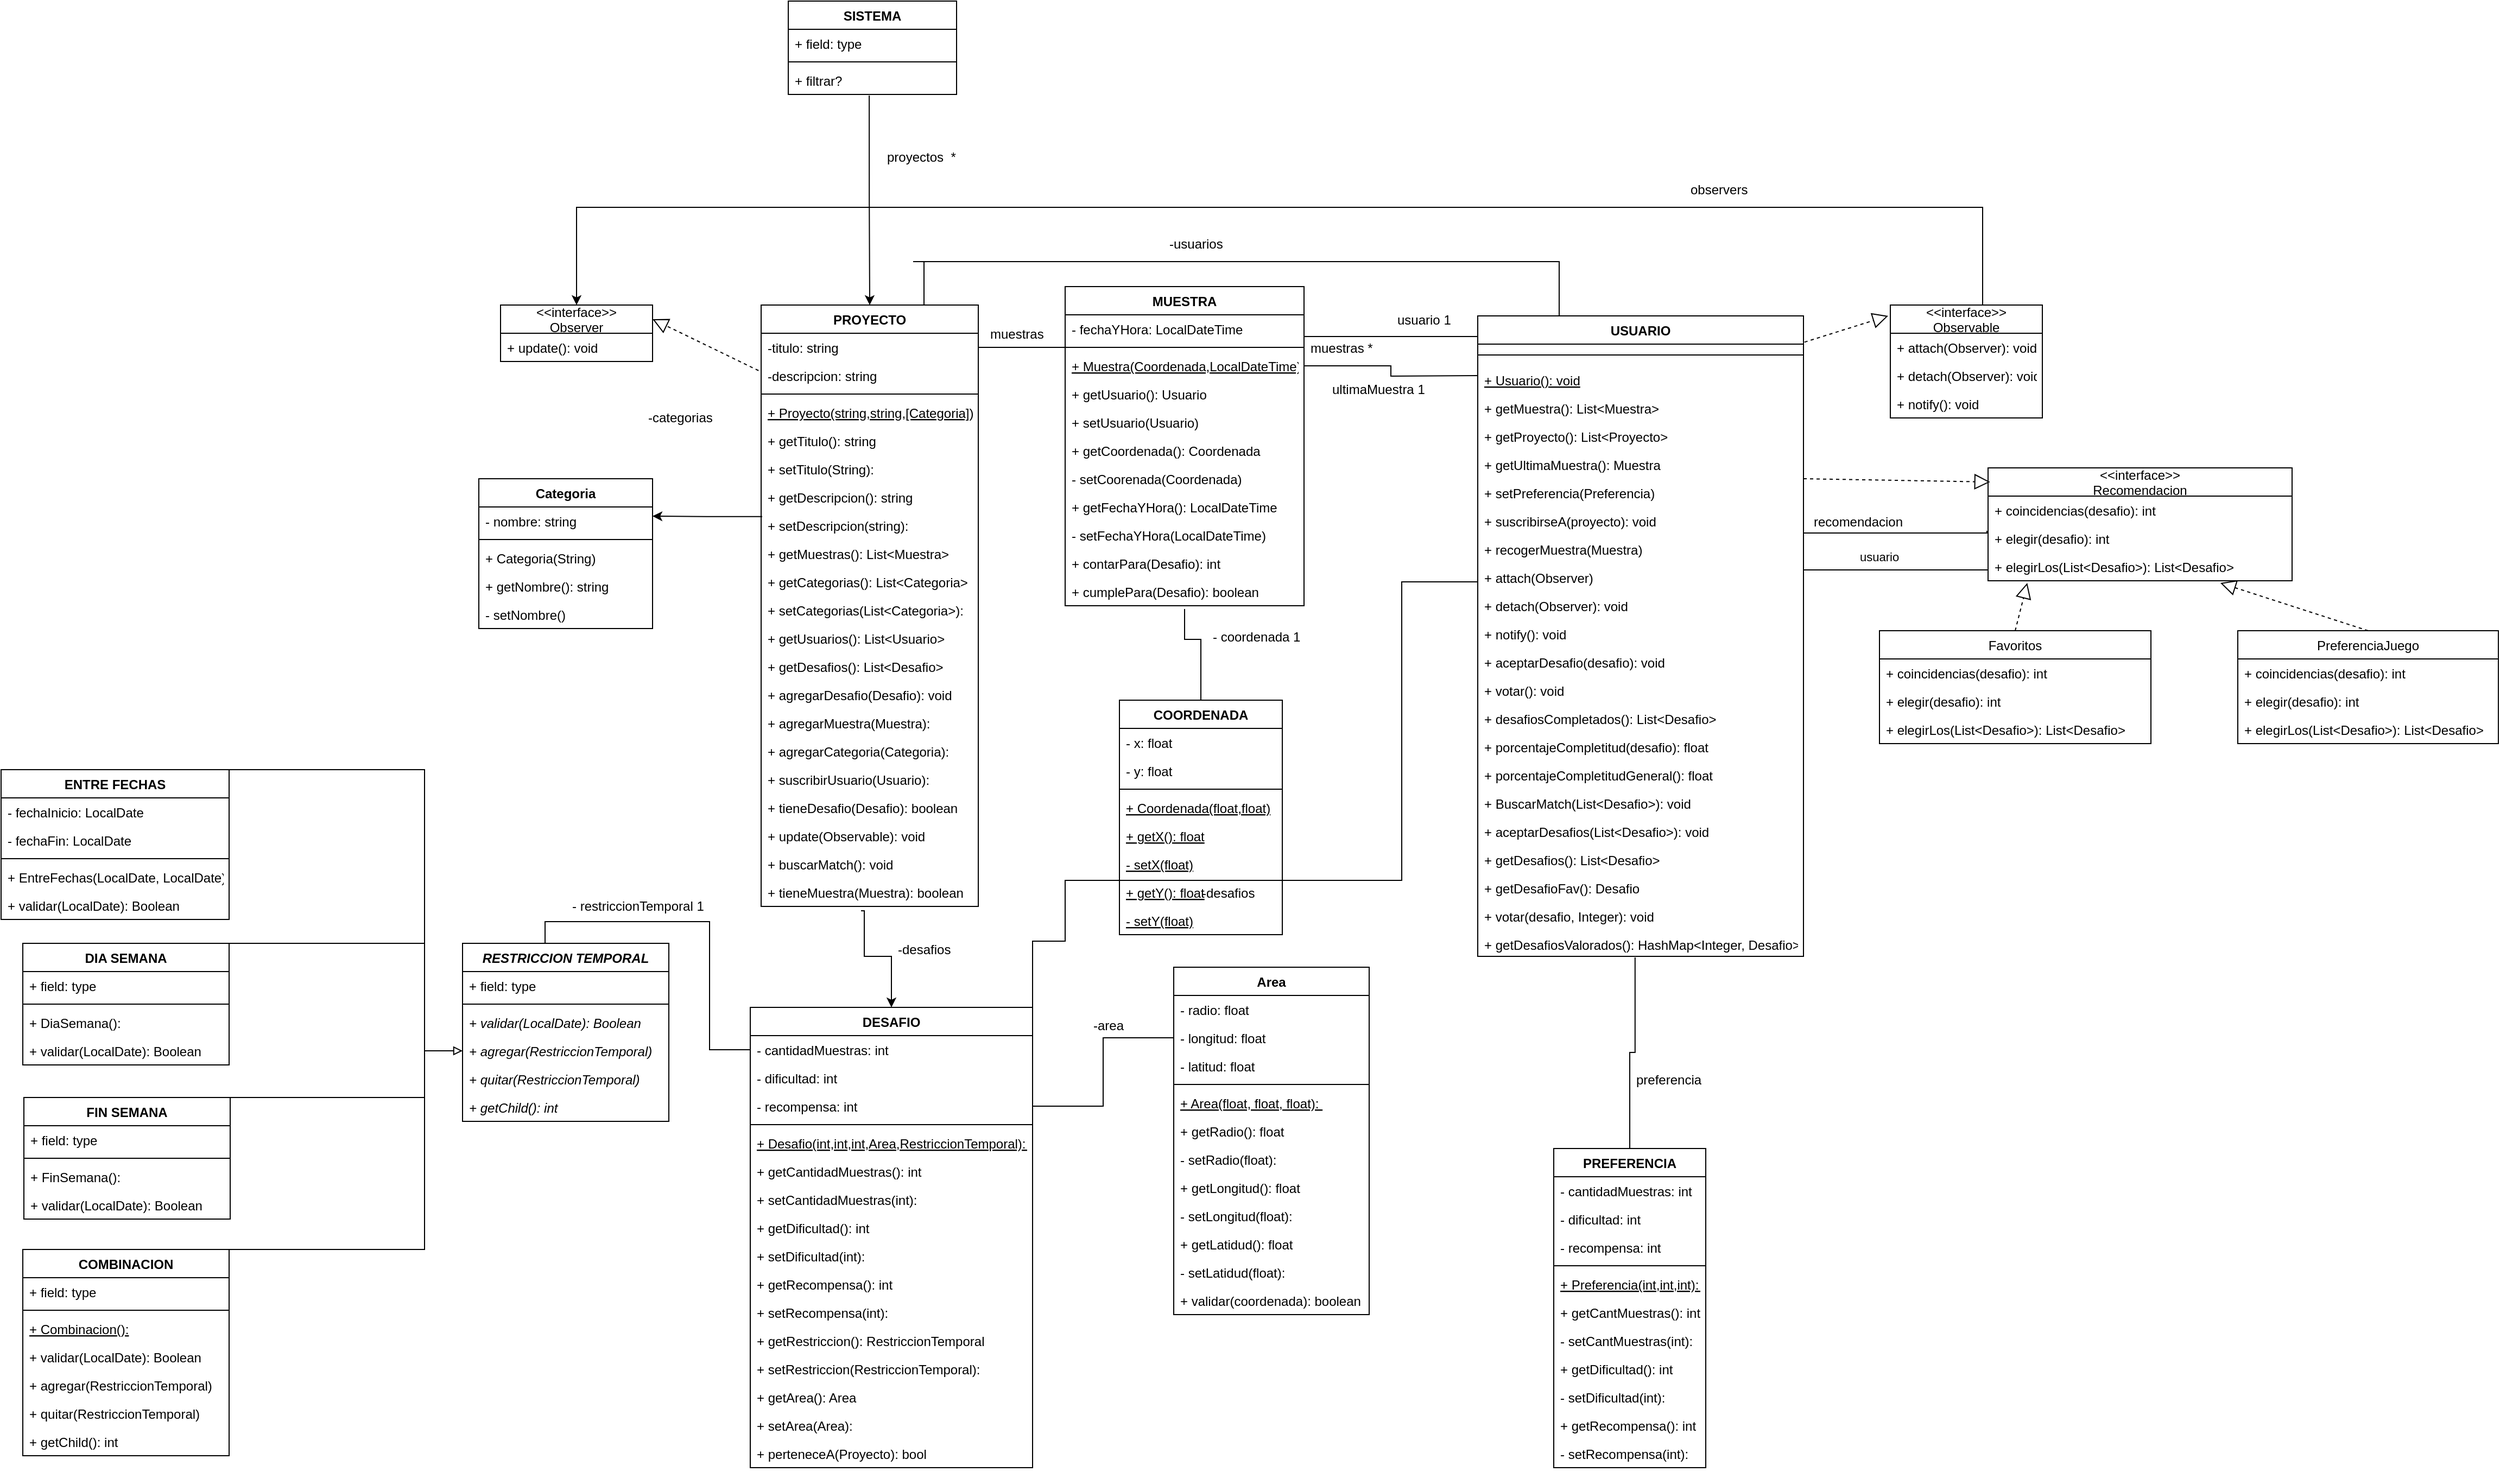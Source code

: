 <mxfile version="20.5.3" type="device"><diagram id="Aha8aXTMeK0WefyMDkca" name="Página-1"><mxGraphModel dx="2277" dy="1343" grid="1" gridSize="10" guides="1" tooltips="1" connect="1" arrows="1" fold="1" page="1" pageScale="1" pageWidth="1169" pageHeight="827" math="0" shadow="0"><root><mxCell id="0"/><mxCell id="1" parent="0"/><mxCell id="2cNmXknDHoKsyeDCSXHs-48" style="edgeStyle=orthogonalEdgeStyle;rounded=0;orthogonalLoop=1;jettySize=auto;html=1;exitX=0.75;exitY=0;exitDx=0;exitDy=0;entryX=0.25;entryY=0;entryDx=0;entryDy=0;endArrow=none;endFill=0;" parent="1" source="2cNmXknDHoKsyeDCSXHs-1" target="2cNmXknDHoKsyeDCSXHs-17" edge="1"><mxGeometry relative="1" as="geometry"><Array as="points"><mxPoint x="140" y="10"/><mxPoint x="733" y="10"/></Array></mxGeometry></mxCell><mxCell id="xSdEniJTxtQEgLRPIjzg-28" style="edgeStyle=orthogonalEdgeStyle;rounded=0;orthogonalLoop=1;jettySize=auto;html=1;entryX=0.5;entryY=0;entryDx=0;entryDy=0;exitX=0.46;exitY=1.154;exitDx=0;exitDy=0;exitPerimeter=0;" parent="1" source="u1KQ7qcGX1zd79paFrML-67" target="2cNmXknDHoKsyeDCSXHs-9" edge="1"><mxGeometry relative="1" as="geometry"><mxPoint x="90" y="600" as="sourcePoint"/><Array as="points"><mxPoint x="95" y="608"/><mxPoint x="95" y="650"/><mxPoint x="120" y="650"/></Array></mxGeometry></mxCell><mxCell id="xSdEniJTxtQEgLRPIjzg-35" style="edgeStyle=orthogonalEdgeStyle;rounded=0;orthogonalLoop=1;jettySize=auto;html=1;exitX=0.005;exitY=0.189;exitDx=0;exitDy=0;entryX=1;entryY=0.25;entryDx=0;entryDy=0;exitPerimeter=0;" parent="1" source="RI4c8phhjaCmbKgJHN7E-75" target="xSdEniJTxtQEgLRPIjzg-31" edge="1"><mxGeometry relative="1" as="geometry"/></mxCell><mxCell id="2cNmXknDHoKsyeDCSXHs-1" value="PROYECTO" style="swimlane;fontStyle=1;align=center;verticalAlign=top;childLayout=stackLayout;horizontal=1;startSize=26;horizontalStack=0;resizeParent=1;resizeParentMax=0;resizeLast=0;collapsible=1;marginBottom=0;" parent="1" vertex="1"><mxGeometry y="50" width="200" height="554" as="geometry"/></mxCell><mxCell id="2cNmXknDHoKsyeDCSXHs-24" value="-titulo: string" style="text;strokeColor=none;fillColor=none;align=left;verticalAlign=top;spacingLeft=4;spacingRight=4;overflow=hidden;rotatable=0;points=[[0,0.5],[1,0.5]];portConstraint=eastwest;" parent="2cNmXknDHoKsyeDCSXHs-1" vertex="1"><mxGeometry y="26" width="200" height="26" as="geometry"/></mxCell><mxCell id="2cNmXknDHoKsyeDCSXHs-2" value="-descripcion: string" style="text;strokeColor=none;fillColor=none;align=left;verticalAlign=top;spacingLeft=4;spacingRight=4;overflow=hidden;rotatable=0;points=[[0,0.5],[1,0.5]];portConstraint=eastwest;" parent="2cNmXknDHoKsyeDCSXHs-1" vertex="1"><mxGeometry y="52" width="200" height="26" as="geometry"/></mxCell><mxCell id="2cNmXknDHoKsyeDCSXHs-3" value="" style="line;strokeWidth=1;fillColor=none;align=left;verticalAlign=middle;spacingTop=-1;spacingLeft=3;spacingRight=3;rotatable=0;labelPosition=right;points=[];portConstraint=eastwest;strokeColor=inherit;" parent="2cNmXknDHoKsyeDCSXHs-1" vertex="1"><mxGeometry y="78" width="200" height="8" as="geometry"/></mxCell><mxCell id="RI4c8phhjaCmbKgJHN7E-9" value="+ Proyecto(string,string,[Categoria])" style="text;strokeColor=none;fillColor=none;align=left;verticalAlign=top;spacingLeft=4;spacingRight=4;overflow=hidden;rotatable=0;points=[[0,0.5],[1,0.5]];portConstraint=eastwest;fontStyle=4" parent="2cNmXknDHoKsyeDCSXHs-1" vertex="1"><mxGeometry y="86" width="200" height="26" as="geometry"/></mxCell><mxCell id="RI4c8phhjaCmbKgJHN7E-73" value="+ getTitulo(): string" style="text;strokeColor=none;fillColor=none;align=left;verticalAlign=top;spacingLeft=4;spacingRight=4;overflow=hidden;rotatable=0;points=[[0,0.5],[1,0.5]];portConstraint=eastwest;" parent="2cNmXknDHoKsyeDCSXHs-1" vertex="1"><mxGeometry y="112" width="200" height="26" as="geometry"/></mxCell><mxCell id="RI4c8phhjaCmbKgJHN7E-77" value="+ setTitulo(String): " style="text;strokeColor=none;fillColor=none;align=left;verticalAlign=top;spacingLeft=4;spacingRight=4;overflow=hidden;rotatable=0;points=[[0,0.5],[1,0.5]];portConstraint=eastwest;" parent="2cNmXknDHoKsyeDCSXHs-1" vertex="1"><mxGeometry y="138" width="200" height="26" as="geometry"/></mxCell><mxCell id="RI4c8phhjaCmbKgJHN7E-74" value="+ getDescripcion(): string" style="text;strokeColor=none;fillColor=none;align=left;verticalAlign=top;spacingLeft=4;spacingRight=4;overflow=hidden;rotatable=0;points=[[0,0.5],[1,0.5]];portConstraint=eastwest;" parent="2cNmXknDHoKsyeDCSXHs-1" vertex="1"><mxGeometry y="164" width="200" height="26" as="geometry"/></mxCell><mxCell id="RI4c8phhjaCmbKgJHN7E-75" value="+ setDescripcion(string): " style="text;strokeColor=none;fillColor=none;align=left;verticalAlign=top;spacingLeft=4;spacingRight=4;overflow=hidden;rotatable=0;points=[[0,0.5],[1,0.5]];portConstraint=eastwest;" parent="2cNmXknDHoKsyeDCSXHs-1" vertex="1"><mxGeometry y="190" width="200" height="26" as="geometry"/></mxCell><mxCell id="RI4c8phhjaCmbKgJHN7E-78" value="+ getMuestras(): List&lt;Muestra&gt;" style="text;strokeColor=none;fillColor=none;align=left;verticalAlign=top;spacingLeft=4;spacingRight=4;overflow=hidden;rotatable=0;points=[[0,0.5],[1,0.5]];portConstraint=eastwest;" parent="2cNmXknDHoKsyeDCSXHs-1" vertex="1"><mxGeometry y="216" width="200" height="26" as="geometry"/></mxCell><mxCell id="RI4c8phhjaCmbKgJHN7E-79" value="+ getCategorias(): List&lt;Categoria&gt;" style="text;strokeColor=none;fillColor=none;align=left;verticalAlign=top;spacingLeft=4;spacingRight=4;overflow=hidden;rotatable=0;points=[[0,0.5],[1,0.5]];portConstraint=eastwest;" parent="2cNmXknDHoKsyeDCSXHs-1" vertex="1"><mxGeometry y="242" width="200" height="26" as="geometry"/></mxCell><mxCell id="RI4c8phhjaCmbKgJHN7E-81" value="+ setCategorias(List&lt;Categoria&gt;): " style="text;strokeColor=none;fillColor=none;align=left;verticalAlign=top;spacingLeft=4;spacingRight=4;overflow=hidden;rotatable=0;points=[[0,0.5],[1,0.5]];portConstraint=eastwest;" parent="2cNmXknDHoKsyeDCSXHs-1" vertex="1"><mxGeometry y="268" width="200" height="26" as="geometry"/></mxCell><mxCell id="RI4c8phhjaCmbKgJHN7E-80" value="+ getUsuarios(): List&lt;Usuario&gt;" style="text;strokeColor=none;fillColor=none;align=left;verticalAlign=top;spacingLeft=4;spacingRight=4;overflow=hidden;rotatable=0;points=[[0,0.5],[1,0.5]];portConstraint=eastwest;" parent="2cNmXknDHoKsyeDCSXHs-1" vertex="1"><mxGeometry y="294" width="200" height="26" as="geometry"/></mxCell><mxCell id="RI4c8phhjaCmbKgJHN7E-85" value="+ getDesafios(): List&lt;Desafio&gt;" style="text;strokeColor=none;fillColor=none;align=left;verticalAlign=top;spacingLeft=4;spacingRight=4;overflow=hidden;rotatable=0;points=[[0,0.5],[1,0.5]];portConstraint=eastwest;" parent="2cNmXknDHoKsyeDCSXHs-1" vertex="1"><mxGeometry y="320" width="200" height="26" as="geometry"/></mxCell><mxCell id="bgHE0WOSeNjpsNAmUflJ-48" value="+ agregarDesafio(Desafio): void" style="text;strokeColor=none;fillColor=none;align=left;verticalAlign=top;spacingLeft=4;spacingRight=4;overflow=hidden;rotatable=0;points=[[0,0.5],[1,0.5]];portConstraint=eastwest;" parent="2cNmXknDHoKsyeDCSXHs-1" vertex="1"><mxGeometry y="346" width="200" height="26" as="geometry"/></mxCell><mxCell id="RI4c8phhjaCmbKgJHN7E-82" value="+ agregarMuestra(Muestra): " style="text;strokeColor=none;fillColor=none;align=left;verticalAlign=top;spacingLeft=4;spacingRight=4;overflow=hidden;rotatable=0;points=[[0,0.5],[1,0.5]];portConstraint=eastwest;" parent="2cNmXknDHoKsyeDCSXHs-1" vertex="1"><mxGeometry y="372" width="200" height="26" as="geometry"/></mxCell><mxCell id="RI4c8phhjaCmbKgJHN7E-83" value="+ agregarCategoria(Categoria): " style="text;strokeColor=none;fillColor=none;align=left;verticalAlign=top;spacingLeft=4;spacingRight=4;overflow=hidden;rotatable=0;points=[[0,0.5],[1,0.5]];portConstraint=eastwest;" parent="2cNmXknDHoKsyeDCSXHs-1" vertex="1"><mxGeometry y="398" width="200" height="26" as="geometry"/></mxCell><mxCell id="RI4c8phhjaCmbKgJHN7E-84" value="+ suscribirUsuario(Usuario): " style="text;strokeColor=none;fillColor=none;align=left;verticalAlign=top;spacingLeft=4;spacingRight=4;overflow=hidden;rotatable=0;points=[[0,0.5],[1,0.5]];portConstraint=eastwest;" parent="2cNmXknDHoKsyeDCSXHs-1" vertex="1"><mxGeometry y="424" width="200" height="26" as="geometry"/></mxCell><mxCell id="RI4c8phhjaCmbKgJHN7E-86" value="+ tieneDesafio(Desafio): boolean " style="text;strokeColor=none;fillColor=none;align=left;verticalAlign=top;spacingLeft=4;spacingRight=4;overflow=hidden;rotatable=0;points=[[0,0.5],[1,0.5]];portConstraint=eastwest;" parent="2cNmXknDHoKsyeDCSXHs-1" vertex="1"><mxGeometry y="450" width="200" height="26" as="geometry"/></mxCell><mxCell id="xSdEniJTxtQEgLRPIjzg-6" value="+ update(Observable): void" style="text;strokeColor=none;fillColor=none;align=left;verticalAlign=top;spacingLeft=4;spacingRight=4;overflow=hidden;rotatable=0;points=[[0,0.5],[1,0.5]];portConstraint=eastwest;" parent="2cNmXknDHoKsyeDCSXHs-1" vertex="1"><mxGeometry y="476" width="200" height="26" as="geometry"/></mxCell><mxCell id="2cNmXknDHoKsyeDCSXHs-4" value="+ buscarMatch(): void" style="text;strokeColor=none;fillColor=none;align=left;verticalAlign=top;spacingLeft=4;spacingRight=4;overflow=hidden;rotatable=0;points=[[0,0.5],[1,0.5]];portConstraint=eastwest;" parent="2cNmXknDHoKsyeDCSXHs-1" vertex="1"><mxGeometry y="502" width="200" height="26" as="geometry"/></mxCell><mxCell id="u1KQ7qcGX1zd79paFrML-67" value="+ tieneMuestra(Muestra): boolean" style="text;strokeColor=none;fillColor=none;align=left;verticalAlign=top;spacingLeft=4;spacingRight=4;overflow=hidden;rotatable=0;points=[[0,0.5],[1,0.5]];portConstraint=eastwest;" vertex="1" parent="2cNmXknDHoKsyeDCSXHs-1"><mxGeometry y="528" width="200" height="26" as="geometry"/></mxCell><mxCell id="2cNmXknDHoKsyeDCSXHs-5" value="MUESTRA" style="swimlane;fontStyle=1;align=center;verticalAlign=top;childLayout=stackLayout;horizontal=1;startSize=26;horizontalStack=0;resizeParent=1;resizeParentMax=0;resizeLast=0;collapsible=1;marginBottom=0;" parent="1" vertex="1"><mxGeometry x="280" y="33" width="220" height="294" as="geometry"/></mxCell><mxCell id="2cNmXknDHoKsyeDCSXHs-31" value="- fechaYHora: LocalDateTime" style="text;strokeColor=none;fillColor=none;align=left;verticalAlign=top;spacingLeft=4;spacingRight=4;overflow=hidden;rotatable=0;points=[[0,0.5],[1,0.5]];portConstraint=eastwest;" parent="2cNmXknDHoKsyeDCSXHs-5" vertex="1"><mxGeometry y="26" width="220" height="26" as="geometry"/></mxCell><mxCell id="2cNmXknDHoKsyeDCSXHs-7" value="" style="line;strokeWidth=1;fillColor=none;align=left;verticalAlign=middle;spacingTop=-1;spacingLeft=3;spacingRight=3;rotatable=0;labelPosition=right;points=[];portConstraint=eastwest;strokeColor=inherit;" parent="2cNmXknDHoKsyeDCSXHs-5" vertex="1"><mxGeometry y="52" width="220" height="8" as="geometry"/></mxCell><mxCell id="2cNmXknDHoKsyeDCSXHs-8" value="+ Muestra(Coordenada,LocalDateTime)" style="text;strokeColor=none;fillColor=none;align=left;verticalAlign=top;spacingLeft=4;spacingRight=4;overflow=hidden;rotatable=0;points=[[0,0.5],[1,0.5]];portConstraint=eastwest;fontStyle=4" parent="2cNmXknDHoKsyeDCSXHs-5" vertex="1"><mxGeometry y="60" width="220" height="26" as="geometry"/></mxCell><mxCell id="RI4c8phhjaCmbKgJHN7E-36" value="+ getUsuario(): Usuario" style="text;strokeColor=none;fillColor=none;align=left;verticalAlign=top;spacingLeft=4;spacingRight=4;overflow=hidden;rotatable=0;points=[[0,0.5],[1,0.5]];portConstraint=eastwest;fontStyle=0" parent="2cNmXknDHoKsyeDCSXHs-5" vertex="1"><mxGeometry y="86" width="220" height="26" as="geometry"/></mxCell><mxCell id="RI4c8phhjaCmbKgJHN7E-40" value="+ setUsuario(Usuario) " style="text;strokeColor=none;fillColor=none;align=left;verticalAlign=top;spacingLeft=4;spacingRight=4;overflow=hidden;rotatable=0;points=[[0,0.5],[1,0.5]];portConstraint=eastwest;fontStyle=0" parent="2cNmXknDHoKsyeDCSXHs-5" vertex="1"><mxGeometry y="112" width="220" height="26" as="geometry"/></mxCell><mxCell id="RI4c8phhjaCmbKgJHN7E-37" value="+ getCoordenada(): Coordenada" style="text;strokeColor=none;fillColor=none;align=left;verticalAlign=top;spacingLeft=4;spacingRight=4;overflow=hidden;rotatable=0;points=[[0,0.5],[1,0.5]];portConstraint=eastwest;fontStyle=0" parent="2cNmXknDHoKsyeDCSXHs-5" vertex="1"><mxGeometry y="138" width="220" height="26" as="geometry"/></mxCell><mxCell id="RI4c8phhjaCmbKgJHN7E-41" value="- setCoorenada(Coordenada) " style="text;strokeColor=none;fillColor=none;align=left;verticalAlign=top;spacingLeft=4;spacingRight=4;overflow=hidden;rotatable=0;points=[[0,0.5],[1,0.5]];portConstraint=eastwest;fontStyle=0" parent="2cNmXknDHoKsyeDCSXHs-5" vertex="1"><mxGeometry y="164" width="220" height="26" as="geometry"/></mxCell><mxCell id="RI4c8phhjaCmbKgJHN7E-38" value="+ getFechaYHora(): LocalDateTime" style="text;strokeColor=none;fillColor=none;align=left;verticalAlign=top;spacingLeft=4;spacingRight=4;overflow=hidden;rotatable=0;points=[[0,0.5],[1,0.5]];portConstraint=eastwest;fontStyle=0" parent="2cNmXknDHoKsyeDCSXHs-5" vertex="1"><mxGeometry y="190" width="220" height="26" as="geometry"/></mxCell><mxCell id="RI4c8phhjaCmbKgJHN7E-39" value="- setFechaYHora(LocalDateTime) " style="text;strokeColor=none;fillColor=none;align=left;verticalAlign=top;spacingLeft=4;spacingRight=4;overflow=hidden;rotatable=0;points=[[0,0.5],[1,0.5]];portConstraint=eastwest;fontStyle=0" parent="2cNmXknDHoKsyeDCSXHs-5" vertex="1"><mxGeometry y="216" width="220" height="26" as="geometry"/></mxCell><mxCell id="u1KQ7qcGX1zd79paFrML-65" value="+ contarPara(Desafio): int" style="text;strokeColor=none;fillColor=none;align=left;verticalAlign=top;spacingLeft=4;spacingRight=4;overflow=hidden;rotatable=0;points=[[0,0.5],[1,0.5]];portConstraint=eastwest;fontStyle=0" vertex="1" parent="2cNmXknDHoKsyeDCSXHs-5"><mxGeometry y="242" width="220" height="26" as="geometry"/></mxCell><mxCell id="u1KQ7qcGX1zd79paFrML-66" value="+ cumplePara(Desafio): boolean" style="text;strokeColor=none;fillColor=none;align=left;verticalAlign=top;spacingLeft=4;spacingRight=4;overflow=hidden;rotatable=0;points=[[0,0.5],[1,0.5]];portConstraint=eastwest;fontStyle=0" vertex="1" parent="2cNmXknDHoKsyeDCSXHs-5"><mxGeometry y="268" width="220" height="26" as="geometry"/></mxCell><mxCell id="2cNmXknDHoKsyeDCSXHs-9" value="DESAFIO" style="swimlane;fontStyle=1;align=center;verticalAlign=top;childLayout=stackLayout;horizontal=1;startSize=26;horizontalStack=0;resizeParent=1;resizeParentMax=0;resizeLast=0;collapsible=1;marginBottom=0;" parent="1" vertex="1"><mxGeometry x="-10" y="697" width="260" height="424" as="geometry"/></mxCell><mxCell id="2cNmXknDHoKsyeDCSXHs-35" value="- cantidadMuestras: int" style="text;strokeColor=none;fillColor=none;align=left;verticalAlign=top;spacingLeft=4;spacingRight=4;overflow=hidden;rotatable=0;points=[[0,0.5],[1,0.5]];portConstraint=eastwest;" parent="2cNmXknDHoKsyeDCSXHs-9" vertex="1"><mxGeometry y="26" width="260" height="26" as="geometry"/></mxCell><mxCell id="2cNmXknDHoKsyeDCSXHs-36" value="- dificultad: int" style="text;strokeColor=none;fillColor=none;align=left;verticalAlign=top;spacingLeft=4;spacingRight=4;overflow=hidden;rotatable=0;points=[[0,0.5],[1,0.5]];portConstraint=eastwest;" parent="2cNmXknDHoKsyeDCSXHs-9" vertex="1"><mxGeometry y="52" width="260" height="26" as="geometry"/></mxCell><mxCell id="2cNmXknDHoKsyeDCSXHs-37" value="- recompensa: int" style="text;strokeColor=none;fillColor=none;align=left;verticalAlign=top;spacingLeft=4;spacingRight=4;overflow=hidden;rotatable=0;points=[[0,0.5],[1,0.5]];portConstraint=eastwest;" parent="2cNmXknDHoKsyeDCSXHs-9" vertex="1"><mxGeometry y="78" width="260" height="26" as="geometry"/></mxCell><mxCell id="2cNmXknDHoKsyeDCSXHs-11" value="" style="line;strokeWidth=1;fillColor=none;align=left;verticalAlign=middle;spacingTop=-1;spacingLeft=3;spacingRight=3;rotatable=0;labelPosition=right;points=[];portConstraint=eastwest;strokeColor=inherit;" parent="2cNmXknDHoKsyeDCSXHs-9" vertex="1"><mxGeometry y="104" width="260" height="8" as="geometry"/></mxCell><mxCell id="2cNmXknDHoKsyeDCSXHs-12" value="+ Desafio(int,int,int,Area,RestriccionTemporal): " style="text;strokeColor=none;fillColor=none;align=left;verticalAlign=top;spacingLeft=4;spacingRight=4;overflow=hidden;rotatable=0;points=[[0,0.5],[1,0.5]];portConstraint=eastwest;fontStyle=4" parent="2cNmXknDHoKsyeDCSXHs-9" vertex="1"><mxGeometry y="112" width="260" height="26" as="geometry"/></mxCell><mxCell id="RI4c8phhjaCmbKgJHN7E-1" value="+ getCantidadMuestras(): int" style="text;strokeColor=none;fillColor=none;align=left;verticalAlign=top;spacingLeft=4;spacingRight=4;overflow=hidden;rotatable=0;points=[[0,0.5],[1,0.5]];portConstraint=eastwest;" parent="2cNmXknDHoKsyeDCSXHs-9" vertex="1"><mxGeometry y="138" width="260" height="26" as="geometry"/></mxCell><mxCell id="RI4c8phhjaCmbKgJHN7E-56" value="+ setCantidadMuestras(int): " style="text;strokeColor=none;fillColor=none;align=left;verticalAlign=top;spacingLeft=4;spacingRight=4;overflow=hidden;rotatable=0;points=[[0,0.5],[1,0.5]];portConstraint=eastwest;" parent="2cNmXknDHoKsyeDCSXHs-9" vertex="1"><mxGeometry y="164" width="260" height="26" as="geometry"/></mxCell><mxCell id="RI4c8phhjaCmbKgJHN7E-53" value="+ getDificultad(): int" style="text;strokeColor=none;fillColor=none;align=left;verticalAlign=top;spacingLeft=4;spacingRight=4;overflow=hidden;rotatable=0;points=[[0,0.5],[1,0.5]];portConstraint=eastwest;" parent="2cNmXknDHoKsyeDCSXHs-9" vertex="1"><mxGeometry y="190" width="260" height="26" as="geometry"/></mxCell><mxCell id="RI4c8phhjaCmbKgJHN7E-57" value="+ setDificultad(int): " style="text;strokeColor=none;fillColor=none;align=left;verticalAlign=top;spacingLeft=4;spacingRight=4;overflow=hidden;rotatable=0;points=[[0,0.5],[1,0.5]];portConstraint=eastwest;" parent="2cNmXknDHoKsyeDCSXHs-9" vertex="1"><mxGeometry y="216" width="260" height="26" as="geometry"/></mxCell><mxCell id="RI4c8phhjaCmbKgJHN7E-54" value="+ getRecompensa(): int" style="text;strokeColor=none;fillColor=none;align=left;verticalAlign=top;spacingLeft=4;spacingRight=4;overflow=hidden;rotatable=0;points=[[0,0.5],[1,0.5]];portConstraint=eastwest;" parent="2cNmXknDHoKsyeDCSXHs-9" vertex="1"><mxGeometry y="242" width="260" height="26" as="geometry"/></mxCell><mxCell id="RI4c8phhjaCmbKgJHN7E-55" value="+ setRecompensa(int): " style="text;strokeColor=none;fillColor=none;align=left;verticalAlign=top;spacingLeft=4;spacingRight=4;overflow=hidden;rotatable=0;points=[[0,0.5],[1,0.5]];portConstraint=eastwest;" parent="2cNmXknDHoKsyeDCSXHs-9" vertex="1"><mxGeometry y="268" width="260" height="26" as="geometry"/></mxCell><mxCell id="RI4c8phhjaCmbKgJHN7E-58" value="+ getRestriccion(): RestriccionTemporal" style="text;strokeColor=none;fillColor=none;align=left;verticalAlign=top;spacingLeft=4;spacingRight=4;overflow=hidden;rotatable=0;points=[[0,0.5],[1,0.5]];portConstraint=eastwest;" parent="2cNmXknDHoKsyeDCSXHs-9" vertex="1"><mxGeometry y="294" width="260" height="26" as="geometry"/></mxCell><mxCell id="RI4c8phhjaCmbKgJHN7E-59" value="+ setRestriccion(RestriccionTemporal): " style="text;strokeColor=none;fillColor=none;align=left;verticalAlign=top;spacingLeft=4;spacingRight=4;overflow=hidden;rotatable=0;points=[[0,0.5],[1,0.5]];portConstraint=eastwest;" parent="2cNmXknDHoKsyeDCSXHs-9" vertex="1"><mxGeometry y="320" width="260" height="26" as="geometry"/></mxCell><mxCell id="RI4c8phhjaCmbKgJHN7E-60" value="+ getArea(): Area" style="text;strokeColor=none;fillColor=none;align=left;verticalAlign=top;spacingLeft=4;spacingRight=4;overflow=hidden;rotatable=0;points=[[0,0.5],[1,0.5]];portConstraint=eastwest;" parent="2cNmXknDHoKsyeDCSXHs-9" vertex="1"><mxGeometry y="346" width="260" height="26" as="geometry"/></mxCell><mxCell id="RI4c8phhjaCmbKgJHN7E-61" value="+ setArea(Area): " style="text;strokeColor=none;fillColor=none;align=left;verticalAlign=top;spacingLeft=4;spacingRight=4;overflow=hidden;rotatable=0;points=[[0,0.5],[1,0.5]];portConstraint=eastwest;" parent="2cNmXknDHoKsyeDCSXHs-9" vertex="1"><mxGeometry y="372" width="260" height="26" as="geometry"/></mxCell><mxCell id="RI4c8phhjaCmbKgJHN7E-52" value="+ perteneceA(Proyecto): bool" style="text;strokeColor=none;fillColor=none;align=left;verticalAlign=top;spacingLeft=4;spacingRight=4;overflow=hidden;rotatable=0;points=[[0,0.5],[1,0.5]];portConstraint=eastwest;" parent="2cNmXknDHoKsyeDCSXHs-9" vertex="1"><mxGeometry y="398" width="260" height="26" as="geometry"/></mxCell><mxCell id="RI4c8phhjaCmbKgJHN7E-70" style="edgeStyle=orthogonalEdgeStyle;rounded=0;orthogonalLoop=1;jettySize=auto;html=1;exitX=0.5;exitY=0;exitDx=0;exitDy=0;entryX=0.483;entryY=1.042;entryDx=0;entryDy=0;entryPerimeter=0;endArrow=none;endFill=0;" parent="1" source="2cNmXknDHoKsyeDCSXHs-13" target="u1KQ7qcGX1zd79paFrML-51" edge="1"><mxGeometry relative="1" as="geometry"/></mxCell><mxCell id="2cNmXknDHoKsyeDCSXHs-13" value="PREFERENCIA" style="swimlane;fontStyle=1;align=center;verticalAlign=top;childLayout=stackLayout;horizontal=1;startSize=26;horizontalStack=0;resizeParent=1;resizeParentMax=0;resizeLast=0;collapsible=1;marginBottom=0;" parent="1" vertex="1"><mxGeometry x="730" y="827" width="140" height="294" as="geometry"/></mxCell><mxCell id="2cNmXknDHoKsyeDCSXHs-14" value="- cantidadMuestras: int" style="text;strokeColor=none;fillColor=none;align=left;verticalAlign=top;spacingLeft=4;spacingRight=4;overflow=hidden;rotatable=0;points=[[0,0.5],[1,0.5]];portConstraint=eastwest;" parent="2cNmXknDHoKsyeDCSXHs-13" vertex="1"><mxGeometry y="26" width="140" height="26" as="geometry"/></mxCell><mxCell id="2cNmXknDHoKsyeDCSXHs-32" value="- dificultad: int" style="text;strokeColor=none;fillColor=none;align=left;verticalAlign=top;spacingLeft=4;spacingRight=4;overflow=hidden;rotatable=0;points=[[0,0.5],[1,0.5]];portConstraint=eastwest;" parent="2cNmXknDHoKsyeDCSXHs-13" vertex="1"><mxGeometry y="52" width="140" height="26" as="geometry"/></mxCell><mxCell id="2cNmXknDHoKsyeDCSXHs-33" value="- recompensa: int" style="text;strokeColor=none;fillColor=none;align=left;verticalAlign=top;spacingLeft=4;spacingRight=4;overflow=hidden;rotatable=0;points=[[0,0.5],[1,0.5]];portConstraint=eastwest;" parent="2cNmXknDHoKsyeDCSXHs-13" vertex="1"><mxGeometry y="78" width="140" height="26" as="geometry"/></mxCell><mxCell id="2cNmXknDHoKsyeDCSXHs-15" value="" style="line;strokeWidth=1;fillColor=none;align=left;verticalAlign=middle;spacingTop=-1;spacingLeft=3;spacingRight=3;rotatable=0;labelPosition=right;points=[];portConstraint=eastwest;strokeColor=inherit;" parent="2cNmXknDHoKsyeDCSXHs-13" vertex="1"><mxGeometry y="104" width="140" height="8" as="geometry"/></mxCell><mxCell id="2cNmXknDHoKsyeDCSXHs-16" value="+ Preferencia(int,int,int): " style="text;strokeColor=none;fillColor=none;align=left;verticalAlign=top;spacingLeft=4;spacingRight=4;overflow=hidden;rotatable=0;points=[[0,0.5],[1,0.5]];portConstraint=eastwest;fontStyle=4" parent="2cNmXknDHoKsyeDCSXHs-13" vertex="1"><mxGeometry y="112" width="140" height="26" as="geometry"/></mxCell><mxCell id="RI4c8phhjaCmbKgJHN7E-25" value="+ getCantMuestras(): int " style="text;strokeColor=none;fillColor=none;align=left;verticalAlign=top;spacingLeft=4;spacingRight=4;overflow=hidden;rotatable=0;points=[[0,0.5],[1,0.5]];portConstraint=eastwest;fontStyle=0" parent="2cNmXknDHoKsyeDCSXHs-13" vertex="1"><mxGeometry y="138" width="140" height="26" as="geometry"/></mxCell><mxCell id="RI4c8phhjaCmbKgJHN7E-26" value="- setCantMuestras(int): " style="text;strokeColor=none;fillColor=none;align=left;verticalAlign=top;spacingLeft=4;spacingRight=4;overflow=hidden;rotatable=0;points=[[0,0.5],[1,0.5]];portConstraint=eastwest;fontStyle=0" parent="2cNmXknDHoKsyeDCSXHs-13" vertex="1"><mxGeometry y="164" width="140" height="26" as="geometry"/></mxCell><mxCell id="RI4c8phhjaCmbKgJHN7E-27" value="+ getDificultad(): int " style="text;strokeColor=none;fillColor=none;align=left;verticalAlign=top;spacingLeft=4;spacingRight=4;overflow=hidden;rotatable=0;points=[[0,0.5],[1,0.5]];portConstraint=eastwest;fontStyle=0" parent="2cNmXknDHoKsyeDCSXHs-13" vertex="1"><mxGeometry y="190" width="140" height="26" as="geometry"/></mxCell><mxCell id="RI4c8phhjaCmbKgJHN7E-29" value="- setDificultad(int):  " style="text;strokeColor=none;fillColor=none;align=left;verticalAlign=top;spacingLeft=4;spacingRight=4;overflow=hidden;rotatable=0;points=[[0,0.5],[1,0.5]];portConstraint=eastwest;fontStyle=0" parent="2cNmXknDHoKsyeDCSXHs-13" vertex="1"><mxGeometry y="216" width="140" height="26" as="geometry"/></mxCell><mxCell id="RI4c8phhjaCmbKgJHN7E-30" value="+ getRecompensa(): int " style="text;strokeColor=none;fillColor=none;align=left;verticalAlign=top;spacingLeft=4;spacingRight=4;overflow=hidden;rotatable=0;points=[[0,0.5],[1,0.5]];portConstraint=eastwest;fontStyle=0" parent="2cNmXknDHoKsyeDCSXHs-13" vertex="1"><mxGeometry y="242" width="140" height="26" as="geometry"/></mxCell><mxCell id="RI4c8phhjaCmbKgJHN7E-31" value="- setRecompensa(int):  " style="text;strokeColor=none;fillColor=none;align=left;verticalAlign=top;spacingLeft=4;spacingRight=4;overflow=hidden;rotatable=0;points=[[0,0.5],[1,0.5]];portConstraint=eastwest;fontStyle=0" parent="2cNmXknDHoKsyeDCSXHs-13" vertex="1"><mxGeometry y="268" width="140" height="26" as="geometry"/></mxCell><mxCell id="2cNmXknDHoKsyeDCSXHs-17" value="USUARIO" style="swimlane;fontStyle=1;align=center;verticalAlign=top;childLayout=stackLayout;horizontal=1;startSize=26;horizontalStack=0;resizeParent=1;resizeParentMax=0;resizeLast=0;collapsible=1;marginBottom=0;" parent="1" vertex="1"><mxGeometry x="660" y="60" width="300" height="590" as="geometry"/></mxCell><mxCell id="2cNmXknDHoKsyeDCSXHs-19" value="" style="line;strokeWidth=1;fillColor=none;align=left;verticalAlign=middle;spacingTop=-1;spacingLeft=3;spacingRight=3;rotatable=0;labelPosition=right;points=[];portConstraint=eastwest;strokeColor=inherit;" parent="2cNmXknDHoKsyeDCSXHs-17" vertex="1"><mxGeometry y="26" width="300" height="20" as="geometry"/></mxCell><mxCell id="RI4c8phhjaCmbKgJHN7E-10" value="+ Usuario(): void" style="text;strokeColor=none;fillColor=none;align=left;verticalAlign=top;spacingLeft=4;spacingRight=4;overflow=hidden;rotatable=0;points=[[0,0.5],[1,0.5]];portConstraint=eastwest;fontStyle=4" parent="2cNmXknDHoKsyeDCSXHs-17" vertex="1"><mxGeometry y="46" width="300" height="26" as="geometry"/></mxCell><mxCell id="RI4c8phhjaCmbKgJHN7E-63" value="+ getMuestra(): List&lt;Muestra&gt;" style="text;strokeColor=none;fillColor=none;align=left;verticalAlign=top;spacingLeft=4;spacingRight=4;overflow=hidden;rotatable=0;points=[[0,0.5],[1,0.5]];portConstraint=eastwest;" parent="2cNmXknDHoKsyeDCSXHs-17" vertex="1"><mxGeometry y="72" width="300" height="26" as="geometry"/></mxCell><mxCell id="RI4c8phhjaCmbKgJHN7E-66" value="+ getProyecto(): List&lt;Proyecto&gt;" style="text;strokeColor=none;fillColor=none;align=left;verticalAlign=top;spacingLeft=4;spacingRight=4;overflow=hidden;rotatable=0;points=[[0,0.5],[1,0.5]];portConstraint=eastwest;" parent="2cNmXknDHoKsyeDCSXHs-17" vertex="1"><mxGeometry y="98" width="300" height="26" as="geometry"/></mxCell><mxCell id="RI4c8phhjaCmbKgJHN7E-64" value="+ getUltimaMuestra(): Muestra" style="text;strokeColor=none;fillColor=none;align=left;verticalAlign=top;spacingLeft=4;spacingRight=4;overflow=hidden;rotatable=0;points=[[0,0.5],[1,0.5]];portConstraint=eastwest;" parent="2cNmXknDHoKsyeDCSXHs-17" vertex="1"><mxGeometry y="124" width="300" height="26" as="geometry"/></mxCell><mxCell id="RI4c8phhjaCmbKgJHN7E-71" value="+ setPreferencia(Preferencia)" style="text;strokeColor=none;fillColor=none;align=left;verticalAlign=top;spacingLeft=4;spacingRight=4;overflow=hidden;rotatable=0;points=[[0,0.5],[1,0.5]];portConstraint=eastwest;" parent="2cNmXknDHoKsyeDCSXHs-17" vertex="1"><mxGeometry y="150" width="300" height="26" as="geometry"/></mxCell><mxCell id="X7vQsqVEX9D1h6OuIF9S-8" value="+ suscribirseA(proyecto): void" style="text;strokeColor=none;fillColor=none;align=left;verticalAlign=top;spacingLeft=4;spacingRight=4;overflow=hidden;rotatable=0;points=[[0,0.5],[1,0.5]];portConstraint=eastwest;" parent="2cNmXknDHoKsyeDCSXHs-17" vertex="1"><mxGeometry y="176" width="300" height="26" as="geometry"/></mxCell><mxCell id="RI4c8phhjaCmbKgJHN7E-62" value="+ recogerMuestra(Muestra)" style="text;strokeColor=none;fillColor=none;align=left;verticalAlign=top;spacingLeft=4;spacingRight=4;overflow=hidden;rotatable=0;points=[[0,0.5],[1,0.5]];portConstraint=eastwest;" parent="2cNmXknDHoKsyeDCSXHs-17" vertex="1"><mxGeometry y="202" width="300" height="26" as="geometry"/></mxCell><mxCell id="RI4c8phhjaCmbKgJHN7E-67" value="+ attach(Observer)" style="text;strokeColor=none;fillColor=none;align=left;verticalAlign=top;spacingLeft=4;spacingRight=4;overflow=hidden;rotatable=0;points=[[0,0.5],[1,0.5]];portConstraint=eastwest;" parent="2cNmXknDHoKsyeDCSXHs-17" vertex="1"><mxGeometry y="228" width="300" height="26" as="geometry"/></mxCell><mxCell id="RI4c8phhjaCmbKgJHN7E-68" value="+ detach(Observer): void" style="text;strokeColor=none;fillColor=none;align=left;verticalAlign=top;spacingLeft=4;spacingRight=4;overflow=hidden;rotatable=0;points=[[0,0.5],[1,0.5]];portConstraint=eastwest;" parent="2cNmXknDHoKsyeDCSXHs-17" vertex="1"><mxGeometry y="254" width="300" height="26" as="geometry"/></mxCell><mxCell id="RI4c8phhjaCmbKgJHN7E-69" value="+ notify(): void" style="text;strokeColor=none;fillColor=none;align=left;verticalAlign=top;spacingLeft=4;spacingRight=4;overflow=hidden;rotatable=0;points=[[0,0.5],[1,0.5]];portConstraint=eastwest;" parent="2cNmXknDHoKsyeDCSXHs-17" vertex="1"><mxGeometry y="280" width="300" height="26" as="geometry"/></mxCell><mxCell id="2cNmXknDHoKsyeDCSXHs-20" value="+ aceptarDesafio(desafio): void" style="text;strokeColor=none;fillColor=none;align=left;verticalAlign=top;spacingLeft=4;spacingRight=4;overflow=hidden;rotatable=0;points=[[0,0.5],[1,0.5]];portConstraint=eastwest;" parent="2cNmXknDHoKsyeDCSXHs-17" vertex="1"><mxGeometry y="306" width="300" height="26" as="geometry"/></mxCell><mxCell id="2cNmXknDHoKsyeDCSXHs-41" value="+ votar(): void" style="text;strokeColor=none;fillColor=none;align=left;verticalAlign=top;spacingLeft=4;spacingRight=4;overflow=hidden;rotatable=0;points=[[0,0.5],[1,0.5]];portConstraint=eastwest;" parent="2cNmXknDHoKsyeDCSXHs-17" vertex="1"><mxGeometry y="332" width="300" height="26" as="geometry"/></mxCell><mxCell id="2cNmXknDHoKsyeDCSXHs-42" value="+ desafiosCompletados(): List&lt;Desafio&gt;" style="text;strokeColor=none;fillColor=none;align=left;verticalAlign=top;spacingLeft=4;spacingRight=4;overflow=hidden;rotatable=0;points=[[0,0.5],[1,0.5]];portConstraint=eastwest;" parent="2cNmXknDHoKsyeDCSXHs-17" vertex="1"><mxGeometry y="358" width="300" height="26" as="geometry"/></mxCell><mxCell id="2cNmXknDHoKsyeDCSXHs-43" value="+ porcentajeCompletitud(desafio): float" style="text;strokeColor=none;fillColor=none;align=left;verticalAlign=top;spacingLeft=4;spacingRight=4;overflow=hidden;rotatable=0;points=[[0,0.5],[1,0.5]];portConstraint=eastwest;" parent="2cNmXknDHoKsyeDCSXHs-17" vertex="1"><mxGeometry y="384" width="300" height="26" as="geometry"/></mxCell><mxCell id="2cNmXknDHoKsyeDCSXHs-44" value="+ porcentajeCompletitudGeneral(): float" style="text;strokeColor=none;fillColor=none;align=left;verticalAlign=top;spacingLeft=4;spacingRight=4;overflow=hidden;rotatable=0;points=[[0,0.5],[1,0.5]];portConstraint=eastwest;" parent="2cNmXknDHoKsyeDCSXHs-17" vertex="1"><mxGeometry y="410" width="300" height="26" as="geometry"/></mxCell><mxCell id="2cNmXknDHoKsyeDCSXHs-45" value="+ BuscarMatch(List&lt;Desafio&gt;): void" style="text;strokeColor=none;fillColor=none;align=left;verticalAlign=top;spacingLeft=4;spacingRight=4;overflow=hidden;rotatable=0;points=[[0,0.5],[1,0.5]];portConstraint=eastwest;" parent="2cNmXknDHoKsyeDCSXHs-17" vertex="1"><mxGeometry y="436" width="300" height="26" as="geometry"/></mxCell><mxCell id="u1KQ7qcGX1zd79paFrML-48" value="+ aceptarDesafios(List&lt;Desafio&gt;): void" style="text;strokeColor=none;fillColor=none;align=left;verticalAlign=top;spacingLeft=4;spacingRight=4;overflow=hidden;rotatable=0;points=[[0,0.5],[1,0.5]];portConstraint=eastwest;" vertex="1" parent="2cNmXknDHoKsyeDCSXHs-17"><mxGeometry y="462" width="300" height="26" as="geometry"/></mxCell><mxCell id="u1KQ7qcGX1zd79paFrML-49" value="+ getDesafios(): List&lt;Desafio&gt;" style="text;strokeColor=none;fillColor=none;align=left;verticalAlign=top;spacingLeft=4;spacingRight=4;overflow=hidden;rotatable=0;points=[[0,0.5],[1,0.5]];portConstraint=eastwest;" vertex="1" parent="2cNmXknDHoKsyeDCSXHs-17"><mxGeometry y="488" width="300" height="26" as="geometry"/></mxCell><mxCell id="u1KQ7qcGX1zd79paFrML-50" value="+ getDesafioFav(): Desafio" style="text;strokeColor=none;fillColor=none;align=left;verticalAlign=top;spacingLeft=4;spacingRight=4;overflow=hidden;rotatable=0;points=[[0,0.5],[1,0.5]];portConstraint=eastwest;" vertex="1" parent="2cNmXknDHoKsyeDCSXHs-17"><mxGeometry y="514" width="300" height="26" as="geometry"/></mxCell><mxCell id="u1KQ7qcGX1zd79paFrML-47" value="+ votar(desafio, Integer): void" style="text;strokeColor=none;fillColor=none;align=left;verticalAlign=top;spacingLeft=4;spacingRight=4;overflow=hidden;rotatable=0;points=[[0,0.5],[1,0.5]];portConstraint=eastwest;" vertex="1" parent="2cNmXknDHoKsyeDCSXHs-17"><mxGeometry y="540" width="300" height="26" as="geometry"/></mxCell><mxCell id="u1KQ7qcGX1zd79paFrML-51" value="+ getDesafiosValorados(): HashMap&lt;Integer, Desafio&gt;" style="text;strokeColor=none;fillColor=none;align=left;verticalAlign=top;spacingLeft=4;spacingRight=4;overflow=hidden;rotatable=0;points=[[0,0.5],[1,0.5]];portConstraint=eastwest;" vertex="1" parent="2cNmXknDHoKsyeDCSXHs-17"><mxGeometry y="566" width="300" height="24" as="geometry"/></mxCell><mxCell id="2cNmXknDHoKsyeDCSXHs-46" style="edgeStyle=orthogonalEdgeStyle;rounded=0;orthogonalLoop=1;jettySize=auto;html=1;exitX=1;exitY=0.5;exitDx=0;exitDy=0;endArrow=none;endFill=0;entryX=0;entryY=0.5;entryDx=0;entryDy=0;" parent="1" source="2cNmXknDHoKsyeDCSXHs-24" target="2cNmXknDHoKsyeDCSXHs-31" edge="1"><mxGeometry relative="1" as="geometry"><mxPoint x="280" y="90" as="targetPoint"/><Array as="points"><mxPoint x="260" y="89"/><mxPoint x="260" y="89"/></Array></mxGeometry></mxCell><mxCell id="2cNmXknDHoKsyeDCSXHs-26" value="muestras" style="text;strokeColor=none;fillColor=none;align=left;verticalAlign=top;spacingLeft=4;spacingRight=4;overflow=hidden;rotatable=0;points=[[0,0.5],[1,0.5]];portConstraint=eastwest;" parent="1" vertex="1"><mxGeometry x="205" y="63" width="65" height="26" as="geometry"/></mxCell><mxCell id="2cNmXknDHoKsyeDCSXHs-27" value="-desafios" style="text;strokeColor=none;fillColor=none;align=left;verticalAlign=top;spacingLeft=4;spacingRight=4;overflow=hidden;rotatable=0;points=[[0,0.5],[1,0.5]];portConstraint=eastwest;" parent="1" vertex="1"><mxGeometry x="120" y="630" width="160" height="26" as="geometry"/></mxCell><mxCell id="2cNmXknDHoKsyeDCSXHs-28" value="-usuarios" style="text;strokeColor=none;fillColor=none;align=left;verticalAlign=top;spacingLeft=4;spacingRight=4;overflow=hidden;rotatable=0;points=[[0,0.5],[1,0.5]];portConstraint=eastwest;" parent="1" vertex="1"><mxGeometry x="370" y="-20" width="160" height="26" as="geometry"/></mxCell><mxCell id="2cNmXknDHoKsyeDCSXHs-50" style="edgeStyle=orthogonalEdgeStyle;rounded=0;orthogonalLoop=1;jettySize=auto;html=1;exitX=0;exitY=0.231;exitDx=0;exitDy=0;entryX=1;entryY=0.5;entryDx=0;entryDy=0;endArrow=none;endFill=0;exitPerimeter=0;" parent="1" target="2cNmXknDHoKsyeDCSXHs-31" edge="1"><mxGeometry relative="1" as="geometry"><mxPoint x="660" y="82.006" as="sourcePoint"/><mxPoint x="460" y="79" as="targetPoint"/><Array as="points"><mxPoint x="660" y="79"/></Array></mxGeometry></mxCell><mxCell id="2cNmXknDHoKsyeDCSXHs-18" value="muestras *" style="text;strokeColor=none;fillColor=none;align=left;verticalAlign=top;spacingLeft=4;spacingRight=4;overflow=hidden;rotatable=0;points=[[0,0.5],[1,0.5]];portConstraint=eastwest;" parent="1" vertex="1"><mxGeometry x="500" y="76" width="70" height="26" as="geometry"/></mxCell><mxCell id="2cNmXknDHoKsyeDCSXHs-52" value="-desafios" style="text;strokeColor=none;fillColor=none;align=left;verticalAlign=top;spacingLeft=4;spacingRight=4;overflow=hidden;rotatable=0;points=[[0,0.5],[1,0.5]];portConstraint=eastwest;" parent="1" vertex="1"><mxGeometry x="400" y="578" width="160" height="26" as="geometry"/></mxCell><mxCell id="X7vQsqVEX9D1h6OuIF9S-2" value="Area" style="swimlane;fontStyle=1;align=center;verticalAlign=top;childLayout=stackLayout;horizontal=1;startSize=26;horizontalStack=0;resizeParent=1;resizeParentMax=0;resizeLast=0;collapsible=1;marginBottom=0;" parent="1" vertex="1"><mxGeometry x="380" y="660" width="180" height="320" as="geometry"/></mxCell><mxCell id="X7vQsqVEX9D1h6OuIF9S-3" value="- radio: float" style="text;strokeColor=none;fillColor=none;align=left;verticalAlign=top;spacingLeft=4;spacingRight=4;overflow=hidden;rotatable=0;points=[[0,0.5],[1,0.5]];portConstraint=eastwest;" parent="X7vQsqVEX9D1h6OuIF9S-2" vertex="1"><mxGeometry y="26" width="180" height="26" as="geometry"/></mxCell><mxCell id="X7vQsqVEX9D1h6OuIF9S-7" value="- longitud: float" style="text;strokeColor=none;fillColor=none;align=left;verticalAlign=top;spacingLeft=4;spacingRight=4;overflow=hidden;rotatable=0;points=[[0,0.5],[1,0.5]];portConstraint=eastwest;" parent="X7vQsqVEX9D1h6OuIF9S-2" vertex="1"><mxGeometry y="52" width="180" height="26" as="geometry"/></mxCell><mxCell id="X7vQsqVEX9D1h6OuIF9S-6" value="- latitud: float" style="text;strokeColor=none;fillColor=none;align=left;verticalAlign=top;spacingLeft=4;spacingRight=4;overflow=hidden;rotatable=0;points=[[0,0.5],[1,0.5]];portConstraint=eastwest;" parent="X7vQsqVEX9D1h6OuIF9S-2" vertex="1"><mxGeometry y="78" width="180" height="26" as="geometry"/></mxCell><mxCell id="X7vQsqVEX9D1h6OuIF9S-4" value="" style="line;strokeWidth=1;fillColor=none;align=left;verticalAlign=middle;spacingTop=-1;spacingLeft=3;spacingRight=3;rotatable=0;labelPosition=right;points=[];portConstraint=eastwest;strokeColor=inherit;" parent="X7vQsqVEX9D1h6OuIF9S-2" vertex="1"><mxGeometry y="104" width="180" height="8" as="geometry"/></mxCell><mxCell id="X7vQsqVEX9D1h6OuIF9S-5" value="+ Area(float, float, float): " style="text;strokeColor=none;fillColor=none;align=left;verticalAlign=top;spacingLeft=4;spacingRight=4;overflow=hidden;rotatable=0;points=[[0,0.5],[1,0.5]];portConstraint=eastwest;fontStyle=4" parent="X7vQsqVEX9D1h6OuIF9S-2" vertex="1"><mxGeometry y="112" width="180" height="26" as="geometry"/></mxCell><mxCell id="RI4c8phhjaCmbKgJHN7E-18" value="+ getRadio(): float " style="text;strokeColor=none;fillColor=none;align=left;verticalAlign=top;spacingLeft=4;spacingRight=4;overflow=hidden;rotatable=0;points=[[0,0.5],[1,0.5]];portConstraint=eastwest;fontStyle=0" parent="X7vQsqVEX9D1h6OuIF9S-2" vertex="1"><mxGeometry y="138" width="180" height="26" as="geometry"/></mxCell><mxCell id="RI4c8phhjaCmbKgJHN7E-20" value="- setRadio(float):  " style="text;strokeColor=none;fillColor=none;align=left;verticalAlign=top;spacingLeft=4;spacingRight=4;overflow=hidden;rotatable=0;points=[[0,0.5],[1,0.5]];portConstraint=eastwest;fontStyle=0" parent="X7vQsqVEX9D1h6OuIF9S-2" vertex="1"><mxGeometry y="164" width="180" height="26" as="geometry"/></mxCell><mxCell id="RI4c8phhjaCmbKgJHN7E-21" value="+ getLongitud(): float " style="text;strokeColor=none;fillColor=none;align=left;verticalAlign=top;spacingLeft=4;spacingRight=4;overflow=hidden;rotatable=0;points=[[0,0.5],[1,0.5]];portConstraint=eastwest;fontStyle=0" parent="X7vQsqVEX9D1h6OuIF9S-2" vertex="1"><mxGeometry y="190" width="180" height="26" as="geometry"/></mxCell><mxCell id="RI4c8phhjaCmbKgJHN7E-23" value="- setLongitud(float): " style="text;strokeColor=none;fillColor=none;align=left;verticalAlign=top;spacingLeft=4;spacingRight=4;overflow=hidden;rotatable=0;points=[[0,0.5],[1,0.5]];portConstraint=eastwest;fontStyle=0" parent="X7vQsqVEX9D1h6OuIF9S-2" vertex="1"><mxGeometry y="216" width="180" height="26" as="geometry"/></mxCell><mxCell id="RI4c8phhjaCmbKgJHN7E-22" value="+ getLatidud(): float " style="text;strokeColor=none;fillColor=none;align=left;verticalAlign=top;spacingLeft=4;spacingRight=4;overflow=hidden;rotatable=0;points=[[0,0.5],[1,0.5]];portConstraint=eastwest;fontStyle=0" parent="X7vQsqVEX9D1h6OuIF9S-2" vertex="1"><mxGeometry y="242" width="180" height="26" as="geometry"/></mxCell><mxCell id="RI4c8phhjaCmbKgJHN7E-24" value="- setLatidud(float):  " style="text;strokeColor=none;fillColor=none;align=left;verticalAlign=top;spacingLeft=4;spacingRight=4;overflow=hidden;rotatable=0;points=[[0,0.5],[1,0.5]];portConstraint=eastwest;fontStyle=0" parent="X7vQsqVEX9D1h6OuIF9S-2" vertex="1"><mxGeometry y="268" width="180" height="26" as="geometry"/></mxCell><mxCell id="u1KQ7qcGX1zd79paFrML-64" value="+ validar(coordenada): boolean" style="text;strokeColor=none;fillColor=none;align=left;verticalAlign=top;spacingLeft=4;spacingRight=4;overflow=hidden;rotatable=0;points=[[0,0.5],[1,0.5]];portConstraint=eastwest;fontStyle=0" vertex="1" parent="X7vQsqVEX9D1h6OuIF9S-2"><mxGeometry y="294" width="180" height="26" as="geometry"/></mxCell><mxCell id="xSdEniJTxtQEgLRPIjzg-1" value="&lt;&lt;interface&gt;&gt;&#10;Observer" style="swimlane;fontStyle=0;childLayout=stackLayout;horizontal=1;startSize=26;fillColor=none;horizontalStack=0;resizeParent=1;resizeParentMax=0;resizeLast=0;collapsible=1;marginBottom=0;" parent="1" vertex="1"><mxGeometry x="-240" y="50" width="140" height="52" as="geometry"/></mxCell><mxCell id="xSdEniJTxtQEgLRPIjzg-2" value="+ update(): void" style="text;strokeColor=none;fillColor=none;align=left;verticalAlign=top;spacingLeft=4;spacingRight=4;overflow=hidden;rotatable=0;points=[[0,0.5],[1,0.5]];portConstraint=eastwest;" parent="xSdEniJTxtQEgLRPIjzg-1" vertex="1"><mxGeometry y="26" width="140" height="26" as="geometry"/></mxCell><mxCell id="xSdEniJTxtQEgLRPIjzg-5" value="" style="endArrow=block;dashed=1;endFill=0;endSize=12;html=1;rounded=0;exitX=-0.012;exitY=0.109;exitDx=0;exitDy=0;exitPerimeter=0;entryX=1;entryY=0.25;entryDx=0;entryDy=0;" parent="1" source="2cNmXknDHoKsyeDCSXHs-1" target="xSdEniJTxtQEgLRPIjzg-1" edge="1"><mxGeometry width="160" relative="1" as="geometry"><mxPoint x="-310" y="110" as="sourcePoint"/><mxPoint x="-150" y="110" as="targetPoint"/></mxGeometry></mxCell><mxCell id="xSdEniJTxtQEgLRPIjzg-13" style="edgeStyle=orthogonalEdgeStyle;rounded=0;orthogonalLoop=1;jettySize=auto;html=1;exitX=0.25;exitY=0;exitDx=0;exitDy=0;entryX=0.5;entryY=0;entryDx=0;entryDy=0;" parent="1" source="xSdEniJTxtQEgLRPIjzg-7" target="xSdEniJTxtQEgLRPIjzg-1" edge="1"><mxGeometry relative="1" as="geometry"><Array as="points"><mxPoint x="1125" y="-40"/><mxPoint x="-170" y="-40"/></Array></mxGeometry></mxCell><mxCell id="xSdEniJTxtQEgLRPIjzg-7" value="&lt;&lt;interface&gt;&gt;&#10;Observable" style="swimlane;fontStyle=0;childLayout=stackLayout;horizontal=1;startSize=26;fillColor=none;horizontalStack=0;resizeParent=1;resizeParentMax=0;resizeLast=0;collapsible=1;marginBottom=0;" parent="1" vertex="1"><mxGeometry x="1040" y="50" width="140" height="104" as="geometry"/></mxCell><mxCell id="xSdEniJTxtQEgLRPIjzg-8" value="+ attach(Observer): void" style="text;strokeColor=none;fillColor=none;align=left;verticalAlign=top;spacingLeft=4;spacingRight=4;overflow=hidden;rotatable=0;points=[[0,0.5],[1,0.5]];portConstraint=eastwest;" parent="xSdEniJTxtQEgLRPIjzg-7" vertex="1"><mxGeometry y="26" width="140" height="26" as="geometry"/></mxCell><mxCell id="xSdEniJTxtQEgLRPIjzg-9" value="+ detach(Observer): void" style="text;strokeColor=none;fillColor=none;align=left;verticalAlign=top;spacingLeft=4;spacingRight=4;overflow=hidden;rotatable=0;points=[[0,0.5],[1,0.5]];portConstraint=eastwest;" parent="xSdEniJTxtQEgLRPIjzg-7" vertex="1"><mxGeometry y="52" width="140" height="26" as="geometry"/></mxCell><mxCell id="xSdEniJTxtQEgLRPIjzg-10" value="+ notify(): void" style="text;strokeColor=none;fillColor=none;align=left;verticalAlign=top;spacingLeft=4;spacingRight=4;overflow=hidden;rotatable=0;points=[[0,0.5],[1,0.5]];portConstraint=eastwest;" parent="xSdEniJTxtQEgLRPIjzg-7" vertex="1"><mxGeometry y="78" width="140" height="26" as="geometry"/></mxCell><mxCell id="xSdEniJTxtQEgLRPIjzg-11" value="" style="endArrow=block;dashed=1;endFill=0;endSize=12;html=1;rounded=0;exitX=1.003;exitY=0.041;exitDx=0;exitDy=0;exitPerimeter=0;entryX=-0.014;entryY=0.096;entryDx=0;entryDy=0;entryPerimeter=0;" parent="1" source="2cNmXknDHoKsyeDCSXHs-17" target="xSdEniJTxtQEgLRPIjzg-7" edge="1"><mxGeometry width="160" relative="1" as="geometry"><mxPoint x="970" y="40" as="sourcePoint"/><mxPoint x="1130" y="40" as="targetPoint"/></mxGeometry></mxCell><mxCell id="xSdEniJTxtQEgLRPIjzg-14" value="observers" style="text;strokeColor=none;fillColor=none;align=left;verticalAlign=top;spacingLeft=4;spacingRight=4;overflow=hidden;rotatable=0;points=[[0,0.5],[1,0.5]];portConstraint=eastwest;" parent="1" vertex="1"><mxGeometry x="850" y="-70" width="70" height="26" as="geometry"/></mxCell><mxCell id="xSdEniJTxtQEgLRPIjzg-19" value="-area" style="text;strokeColor=none;fillColor=none;align=left;verticalAlign=top;spacingLeft=4;spacingRight=4;overflow=hidden;rotatable=0;points=[[0,0.5],[1,0.5]];portConstraint=eastwest;" parent="1" vertex="1"><mxGeometry x="300" y="700" width="40" height="26" as="geometry"/></mxCell><mxCell id="RI4c8phhjaCmbKgJHN7E-42" style="edgeStyle=orthogonalEdgeStyle;rounded=0;orthogonalLoop=1;jettySize=auto;html=1;exitX=0.5;exitY=0;exitDx=0;exitDy=0;endArrow=none;endFill=0;" parent="1" source="xSdEniJTxtQEgLRPIjzg-20" edge="1"><mxGeometry relative="1" as="geometry"><mxPoint x="390" y="330" as="targetPoint"/><Array as="points"><mxPoint x="405" y="358"/><mxPoint x="390" y="358"/></Array></mxGeometry></mxCell><mxCell id="xSdEniJTxtQEgLRPIjzg-20" value="COORDENADA" style="swimlane;fontStyle=1;align=center;verticalAlign=top;childLayout=stackLayout;horizontal=1;startSize=26;horizontalStack=0;resizeParent=1;resizeParentMax=0;resizeLast=0;collapsible=1;marginBottom=0;" parent="1" vertex="1"><mxGeometry x="330" y="414" width="150" height="216" as="geometry"/></mxCell><mxCell id="xSdEniJTxtQEgLRPIjzg-21" value="- x: float" style="text;strokeColor=none;fillColor=none;align=left;verticalAlign=top;spacingLeft=4;spacingRight=4;overflow=hidden;rotatable=0;points=[[0,0.5],[1,0.5]];portConstraint=eastwest;" parent="xSdEniJTxtQEgLRPIjzg-20" vertex="1"><mxGeometry y="26" width="150" height="26" as="geometry"/></mxCell><mxCell id="xSdEniJTxtQEgLRPIjzg-23" value="- y: float" style="text;strokeColor=none;fillColor=none;align=left;verticalAlign=top;spacingLeft=4;spacingRight=4;overflow=hidden;rotatable=0;points=[[0,0.5],[1,0.5]];portConstraint=eastwest;" parent="xSdEniJTxtQEgLRPIjzg-20" vertex="1"><mxGeometry y="52" width="150" height="26" as="geometry"/></mxCell><mxCell id="xSdEniJTxtQEgLRPIjzg-24" value="" style="line;strokeWidth=1;fillColor=none;align=left;verticalAlign=middle;spacingTop=-1;spacingLeft=3;spacingRight=3;rotatable=0;labelPosition=right;points=[];portConstraint=eastwest;strokeColor=inherit;" parent="xSdEniJTxtQEgLRPIjzg-20" vertex="1"><mxGeometry y="78" width="150" height="8" as="geometry"/></mxCell><mxCell id="xSdEniJTxtQEgLRPIjzg-25" value="+ Coordenada(float,float)" style="text;strokeColor=none;fillColor=none;align=left;verticalAlign=top;spacingLeft=4;spacingRight=4;overflow=hidden;rotatable=0;points=[[0,0.5],[1,0.5]];portConstraint=eastwest;fontStyle=4" parent="xSdEniJTxtQEgLRPIjzg-20" vertex="1"><mxGeometry y="86" width="150" height="26" as="geometry"/></mxCell><mxCell id="RI4c8phhjaCmbKgJHN7E-32" value="+ getX(): float" style="text;strokeColor=none;fillColor=none;align=left;verticalAlign=top;spacingLeft=4;spacingRight=4;overflow=hidden;rotatable=0;points=[[0,0.5],[1,0.5]];portConstraint=eastwest;fontStyle=4" parent="xSdEniJTxtQEgLRPIjzg-20" vertex="1"><mxGeometry y="112" width="150" height="26" as="geometry"/></mxCell><mxCell id="RI4c8phhjaCmbKgJHN7E-33" value="- setX(float)" style="text;strokeColor=none;fillColor=none;align=left;verticalAlign=top;spacingLeft=4;spacingRight=4;overflow=hidden;rotatable=0;points=[[0,0.5],[1,0.5]];portConstraint=eastwest;fontStyle=4" parent="xSdEniJTxtQEgLRPIjzg-20" vertex="1"><mxGeometry y="138" width="150" height="26" as="geometry"/></mxCell><mxCell id="RI4c8phhjaCmbKgJHN7E-35" value="+ getY(): float" style="text;strokeColor=none;fillColor=none;align=left;verticalAlign=top;spacingLeft=4;spacingRight=4;overflow=hidden;rotatable=0;points=[[0,0.5],[1,0.5]];portConstraint=eastwest;fontStyle=4" parent="xSdEniJTxtQEgLRPIjzg-20" vertex="1"><mxGeometry y="164" width="150" height="26" as="geometry"/></mxCell><mxCell id="RI4c8phhjaCmbKgJHN7E-34" value="- setY(float)" style="text;strokeColor=none;fillColor=none;align=left;verticalAlign=top;spacingLeft=4;spacingRight=4;overflow=hidden;rotatable=0;points=[[0,0.5],[1,0.5]];portConstraint=eastwest;fontStyle=4" parent="xSdEniJTxtQEgLRPIjzg-20" vertex="1"><mxGeometry y="190" width="150" height="26" as="geometry"/></mxCell><mxCell id="2cNmXknDHoKsyeDCSXHs-6" value="- coordenada 1" style="text;strokeColor=none;fillColor=none;align=left;verticalAlign=top;spacingLeft=4;spacingRight=4;overflow=hidden;rotatable=0;points=[[0,0.5],[1,0.5]];portConstraint=eastwest;" parent="1" vertex="1"><mxGeometry x="410" y="342" width="160" height="26" as="geometry"/></mxCell><mxCell id="xSdEniJTxtQEgLRPIjzg-30" value="usuario 1" style="text;strokeColor=none;fillColor=none;align=left;verticalAlign=top;spacingLeft=4;spacingRight=4;overflow=hidden;rotatable=0;points=[[0,0.5],[1,0.5]];portConstraint=eastwest;" parent="1" vertex="1"><mxGeometry x="580" y="50" width="70" height="26" as="geometry"/></mxCell><mxCell id="xSdEniJTxtQEgLRPIjzg-31" value="Categoria" style="swimlane;fontStyle=1;align=center;verticalAlign=top;childLayout=stackLayout;horizontal=1;startSize=26;horizontalStack=0;resizeParent=1;resizeParentMax=0;resizeLast=0;collapsible=1;marginBottom=0;" parent="1" vertex="1"><mxGeometry x="-260" y="210" width="160" height="138" as="geometry"/></mxCell><mxCell id="xSdEniJTxtQEgLRPIjzg-32" value="- nombre: string" style="text;strokeColor=none;fillColor=none;align=left;verticalAlign=top;spacingLeft=4;spacingRight=4;overflow=hidden;rotatable=0;points=[[0,0.5],[1,0.5]];portConstraint=eastwest;" parent="xSdEniJTxtQEgLRPIjzg-31" vertex="1"><mxGeometry y="26" width="160" height="26" as="geometry"/></mxCell><mxCell id="xSdEniJTxtQEgLRPIjzg-33" value="" style="line;strokeWidth=1;fillColor=none;align=left;verticalAlign=middle;spacingTop=-1;spacingLeft=3;spacingRight=3;rotatable=0;labelPosition=right;points=[];portConstraint=eastwest;strokeColor=inherit;" parent="xSdEniJTxtQEgLRPIjzg-31" vertex="1"><mxGeometry y="52" width="160" height="8" as="geometry"/></mxCell><mxCell id="xSdEniJTxtQEgLRPIjzg-34" value="+ Categoria(String)" style="text;strokeColor=none;fillColor=none;align=left;verticalAlign=top;spacingLeft=4;spacingRight=4;overflow=hidden;rotatable=0;points=[[0,0.5],[1,0.5]];portConstraint=eastwest;" parent="xSdEniJTxtQEgLRPIjzg-31" vertex="1"><mxGeometry y="60" width="160" height="26" as="geometry"/></mxCell><mxCell id="RI4c8phhjaCmbKgJHN7E-16" value="+ getNombre(): string" style="text;strokeColor=none;fillColor=none;align=left;verticalAlign=top;spacingLeft=4;spacingRight=4;overflow=hidden;rotatable=0;points=[[0,0.5],[1,0.5]];portConstraint=eastwest;" parent="xSdEniJTxtQEgLRPIjzg-31" vertex="1"><mxGeometry y="86" width="160" height="26" as="geometry"/></mxCell><mxCell id="RI4c8phhjaCmbKgJHN7E-17" value="- setNombre()" style="text;strokeColor=none;fillColor=none;align=left;verticalAlign=top;spacingLeft=4;spacingRight=4;overflow=hidden;rotatable=0;points=[[0,0.5],[1,0.5]];portConstraint=eastwest;" parent="xSdEniJTxtQEgLRPIjzg-31" vertex="1"><mxGeometry y="112" width="160" height="26" as="geometry"/></mxCell><mxCell id="2cNmXknDHoKsyeDCSXHs-25" value="-categorias" style="text;strokeColor=none;fillColor=none;align=left;verticalAlign=top;spacingLeft=4;spacingRight=4;overflow=hidden;rotatable=0;points=[[0,0.5],[1,0.5]];portConstraint=eastwest;" parent="1" vertex="1"><mxGeometry x="-110" y="140" width="160" height="26" as="geometry"/></mxCell><mxCell id="bgHE0WOSeNjpsNAmUflJ-1" value="SISTEMA" style="swimlane;fontStyle=1;align=center;verticalAlign=top;childLayout=stackLayout;horizontal=1;startSize=26;horizontalStack=0;resizeParent=1;resizeParentMax=0;resizeLast=0;collapsible=1;marginBottom=0;" parent="1" vertex="1"><mxGeometry x="25" y="-230" width="155" height="86" as="geometry"/></mxCell><mxCell id="bgHE0WOSeNjpsNAmUflJ-2" value="+ field: type" style="text;strokeColor=none;fillColor=none;align=left;verticalAlign=top;spacingLeft=4;spacingRight=4;overflow=hidden;rotatable=0;points=[[0,0.5],[1,0.5]];portConstraint=eastwest;" parent="bgHE0WOSeNjpsNAmUflJ-1" vertex="1"><mxGeometry y="26" width="155" height="26" as="geometry"/></mxCell><mxCell id="bgHE0WOSeNjpsNAmUflJ-3" value="" style="line;strokeWidth=1;fillColor=none;align=left;verticalAlign=middle;spacingTop=-1;spacingLeft=3;spacingRight=3;rotatable=0;labelPosition=right;points=[];portConstraint=eastwest;strokeColor=inherit;" parent="bgHE0WOSeNjpsNAmUflJ-1" vertex="1"><mxGeometry y="52" width="155" height="8" as="geometry"/></mxCell><mxCell id="bgHE0WOSeNjpsNAmUflJ-4" value="+ filtrar?" style="text;strokeColor=none;fillColor=none;align=left;verticalAlign=top;spacingLeft=4;spacingRight=4;overflow=hidden;rotatable=0;points=[[0,0.5],[1,0.5]];portConstraint=eastwest;" parent="bgHE0WOSeNjpsNAmUflJ-1" vertex="1"><mxGeometry y="60" width="155" height="26" as="geometry"/></mxCell><mxCell id="bgHE0WOSeNjpsNAmUflJ-6" style="edgeStyle=orthogonalEdgeStyle;rounded=0;orthogonalLoop=1;jettySize=auto;html=1;exitX=0.481;exitY=1.038;exitDx=0;exitDy=0;entryX=0.5;entryY=0;entryDx=0;entryDy=0;exitPerimeter=0;" parent="1" source="bgHE0WOSeNjpsNAmUflJ-4" target="2cNmXknDHoKsyeDCSXHs-1" edge="1"><mxGeometry relative="1" as="geometry"/></mxCell><mxCell id="bgHE0WOSeNjpsNAmUflJ-7" value="proyectos  *&#10;" style="text;strokeColor=none;fillColor=none;align=left;verticalAlign=top;spacingLeft=4;spacingRight=4;overflow=hidden;rotatable=0;points=[[0,0.5],[1,0.5]];portConstraint=eastwest;" parent="1" vertex="1"><mxGeometry x="110" y="-100" width="160" height="26" as="geometry"/></mxCell><mxCell id="bgHE0WOSeNjpsNAmUflJ-8" value="RESTRICCION TEMPORAL" style="swimlane;fontStyle=3;align=center;verticalAlign=top;childLayout=stackLayout;horizontal=1;startSize=26;horizontalStack=0;resizeParent=1;resizeParentMax=0;resizeLast=0;collapsible=1;marginBottom=0;" parent="1" vertex="1"><mxGeometry x="-275" y="638" width="190" height="164" as="geometry"/></mxCell><mxCell id="bgHE0WOSeNjpsNAmUflJ-9" value="+ field: type" style="text;strokeColor=none;fillColor=none;align=left;verticalAlign=top;spacingLeft=4;spacingRight=4;overflow=hidden;rotatable=0;points=[[0,0.5],[1,0.5]];portConstraint=eastwest;" parent="bgHE0WOSeNjpsNAmUflJ-8" vertex="1"><mxGeometry y="26" width="190" height="26" as="geometry"/></mxCell><mxCell id="bgHE0WOSeNjpsNAmUflJ-10" value="" style="line;strokeWidth=1;fillColor=none;align=left;verticalAlign=middle;spacingTop=-1;spacingLeft=3;spacingRight=3;rotatable=0;labelPosition=right;points=[];portConstraint=eastwest;strokeColor=inherit;" parent="bgHE0WOSeNjpsNAmUflJ-8" vertex="1"><mxGeometry y="52" width="190" height="8" as="geometry"/></mxCell><mxCell id="bgHE0WOSeNjpsNAmUflJ-11" value="+ validar(LocalDate): Boolean" style="text;strokeColor=none;fillColor=none;align=left;verticalAlign=top;spacingLeft=4;spacingRight=4;overflow=hidden;rotatable=0;points=[[0,0.5],[1,0.5]];portConstraint=eastwest;fontStyle=2" parent="bgHE0WOSeNjpsNAmUflJ-8" vertex="1"><mxGeometry y="60" width="190" height="26" as="geometry"/></mxCell><mxCell id="bgHE0WOSeNjpsNAmUflJ-24" value="+ agregar(RestriccionTemporal)" style="text;strokeColor=none;fillColor=none;align=left;verticalAlign=top;spacingLeft=4;spacingRight=4;overflow=hidden;rotatable=0;points=[[0,0.5],[1,0.5]];portConstraint=eastwest;fontStyle=2" parent="bgHE0WOSeNjpsNAmUflJ-8" vertex="1"><mxGeometry y="86" width="190" height="26" as="geometry"/></mxCell><mxCell id="bgHE0WOSeNjpsNAmUflJ-25" value="+ quitar(RestriccionTemporal)" style="text;strokeColor=none;fillColor=none;align=left;verticalAlign=top;spacingLeft=4;spacingRight=4;overflow=hidden;rotatable=0;points=[[0,0.5],[1,0.5]];portConstraint=eastwest;fontStyle=2" parent="bgHE0WOSeNjpsNAmUflJ-8" vertex="1"><mxGeometry y="112" width="190" height="26" as="geometry"/></mxCell><mxCell id="bgHE0WOSeNjpsNAmUflJ-26" value="+ getChild(): int" style="text;strokeColor=none;fillColor=none;align=left;verticalAlign=top;spacingLeft=4;spacingRight=4;overflow=hidden;rotatable=0;points=[[0,0.5],[1,0.5]];portConstraint=eastwest;fontStyle=2" parent="bgHE0WOSeNjpsNAmUflJ-8" vertex="1"><mxGeometry y="138" width="190" height="26" as="geometry"/></mxCell><mxCell id="RI4c8phhjaCmbKgJHN7E-51" style="edgeStyle=orthogonalEdgeStyle;rounded=0;orthogonalLoop=1;jettySize=auto;html=1;exitX=1;exitY=0;exitDx=0;exitDy=0;endArrow=none;endFill=0;" parent="1" source="bgHE0WOSeNjpsNAmUflJ-12" edge="1"><mxGeometry relative="1" as="geometry"><mxPoint x="-310" y="780" as="targetPoint"/><Array as="points"><mxPoint x="-310" y="920"/></Array></mxGeometry></mxCell><mxCell id="bgHE0WOSeNjpsNAmUflJ-12" value="COMBINACION" style="swimlane;fontStyle=1;align=center;verticalAlign=top;childLayout=stackLayout;horizontal=1;startSize=26;horizontalStack=0;resizeParent=1;resizeParentMax=0;resizeLast=0;collapsible=1;marginBottom=0;" parent="1" vertex="1"><mxGeometry x="-680" y="920" width="190" height="190" as="geometry"/></mxCell><mxCell id="bgHE0WOSeNjpsNAmUflJ-13" value="+ field: type" style="text;strokeColor=none;fillColor=none;align=left;verticalAlign=top;spacingLeft=4;spacingRight=4;overflow=hidden;rotatable=0;points=[[0,0.5],[1,0.5]];portConstraint=eastwest;" parent="bgHE0WOSeNjpsNAmUflJ-12" vertex="1"><mxGeometry y="26" width="190" height="26" as="geometry"/></mxCell><mxCell id="bgHE0WOSeNjpsNAmUflJ-14" value="" style="line;strokeWidth=1;fillColor=none;align=left;verticalAlign=middle;spacingTop=-1;spacingLeft=3;spacingRight=3;rotatable=0;labelPosition=right;points=[];portConstraint=eastwest;strokeColor=inherit;" parent="bgHE0WOSeNjpsNAmUflJ-12" vertex="1"><mxGeometry y="52" width="190" height="8" as="geometry"/></mxCell><mxCell id="RI4c8phhjaCmbKgJHN7E-2" value="+ Combinacion():" style="text;strokeColor=none;fillColor=none;align=left;verticalAlign=top;spacingLeft=4;spacingRight=4;overflow=hidden;rotatable=0;points=[[0,0.5],[1,0.5]];portConstraint=eastwest;fontStyle=4" parent="bgHE0WOSeNjpsNAmUflJ-12" vertex="1"><mxGeometry y="60" width="190" height="26" as="geometry"/></mxCell><mxCell id="bgHE0WOSeNjpsNAmUflJ-15" value="+ validar(LocalDate): Boolean" style="text;strokeColor=none;fillColor=none;align=left;verticalAlign=top;spacingLeft=4;spacingRight=4;overflow=hidden;rotatable=0;points=[[0,0.5],[1,0.5]];portConstraint=eastwest;" parent="bgHE0WOSeNjpsNAmUflJ-12" vertex="1"><mxGeometry y="86" width="190" height="26" as="geometry"/></mxCell><mxCell id="bgHE0WOSeNjpsNAmUflJ-45" value="+ agregar(RestriccionTemporal)" style="text;strokeColor=none;fillColor=none;align=left;verticalAlign=top;spacingLeft=4;spacingRight=4;overflow=hidden;rotatable=0;points=[[0,0.5],[1,0.5]];portConstraint=eastwest;" parent="bgHE0WOSeNjpsNAmUflJ-12" vertex="1"><mxGeometry y="112" width="190" height="26" as="geometry"/></mxCell><mxCell id="bgHE0WOSeNjpsNAmUflJ-46" value="+ quitar(RestriccionTemporal)" style="text;strokeColor=none;fillColor=none;align=left;verticalAlign=top;spacingLeft=4;spacingRight=4;overflow=hidden;rotatable=0;points=[[0,0.5],[1,0.5]];portConstraint=eastwest;" parent="bgHE0WOSeNjpsNAmUflJ-12" vertex="1"><mxGeometry y="138" width="190" height="26" as="geometry"/></mxCell><mxCell id="bgHE0WOSeNjpsNAmUflJ-47" value="+ getChild(): int" style="text;strokeColor=none;fillColor=none;align=left;verticalAlign=top;spacingLeft=4;spacingRight=4;overflow=hidden;rotatable=0;points=[[0,0.5],[1,0.5]];portConstraint=eastwest;" parent="bgHE0WOSeNjpsNAmUflJ-12" vertex="1"><mxGeometry y="164" width="190" height="26" as="geometry"/></mxCell><mxCell id="bgHE0WOSeNjpsNAmUflJ-34" style="edgeStyle=orthogonalEdgeStyle;rounded=0;orthogonalLoop=1;jettySize=auto;html=1;entryX=0;entryY=0.5;entryDx=0;entryDy=0;endArrow=block;endFill=0;exitX=0.5;exitY=0;exitDx=0;exitDy=0;" parent="1" source="bgHE0WOSeNjpsNAmUflJ-16" target="bgHE0WOSeNjpsNAmUflJ-24" edge="1"><mxGeometry relative="1" as="geometry"><mxPoint y="900" as="targetPoint"/><Array as="points"><mxPoint x="-310" y="638"/><mxPoint x="-310" y="737"/></Array></mxGeometry></mxCell><mxCell id="bgHE0WOSeNjpsNAmUflJ-16" value="DIA SEMANA" style="swimlane;fontStyle=1;align=center;verticalAlign=top;childLayout=stackLayout;horizontal=1;startSize=26;horizontalStack=0;resizeParent=1;resizeParentMax=0;resizeLast=0;collapsible=1;marginBottom=0;" parent="1" vertex="1"><mxGeometry x="-680" y="638" width="190" height="112" as="geometry"/></mxCell><mxCell id="bgHE0WOSeNjpsNAmUflJ-17" value="+ field: type" style="text;strokeColor=none;fillColor=none;align=left;verticalAlign=top;spacingLeft=4;spacingRight=4;overflow=hidden;rotatable=0;points=[[0,0.5],[1,0.5]];portConstraint=eastwest;" parent="bgHE0WOSeNjpsNAmUflJ-16" vertex="1"><mxGeometry y="26" width="190" height="26" as="geometry"/></mxCell><mxCell id="bgHE0WOSeNjpsNAmUflJ-18" value="" style="line;strokeWidth=1;fillColor=none;align=left;verticalAlign=middle;spacingTop=-1;spacingLeft=3;spacingRight=3;rotatable=0;labelPosition=right;points=[];portConstraint=eastwest;strokeColor=inherit;" parent="bgHE0WOSeNjpsNAmUflJ-16" vertex="1"><mxGeometry y="52" width="190" height="8" as="geometry"/></mxCell><mxCell id="bgHE0WOSeNjpsNAmUflJ-19" value="+ DiaSemana(): " style="text;strokeColor=none;fillColor=none;align=left;verticalAlign=top;spacingLeft=4;spacingRight=4;overflow=hidden;rotatable=0;points=[[0,0.5],[1,0.5]];portConstraint=eastwest;" parent="bgHE0WOSeNjpsNAmUflJ-16" vertex="1"><mxGeometry y="60" width="190" height="26" as="geometry"/></mxCell><mxCell id="RI4c8phhjaCmbKgJHN7E-4" value="+ validar(LocalDate): Boolean" style="text;strokeColor=none;fillColor=none;align=left;verticalAlign=top;spacingLeft=4;spacingRight=4;overflow=hidden;rotatable=0;points=[[0,0.5],[1,0.5]];portConstraint=eastwest;" parent="bgHE0WOSeNjpsNAmUflJ-16" vertex="1"><mxGeometry y="86" width="190" height="26" as="geometry"/></mxCell><mxCell id="RI4c8phhjaCmbKgJHN7E-49" style="edgeStyle=orthogonalEdgeStyle;rounded=0;orthogonalLoop=1;jettySize=auto;html=1;exitX=1;exitY=0;exitDx=0;exitDy=0;endArrow=none;endFill=0;" parent="1" source="bgHE0WOSeNjpsNAmUflJ-20" edge="1"><mxGeometry relative="1" as="geometry"><mxPoint x="-310" y="640" as="targetPoint"/><Array as="points"><mxPoint x="-310" y="478"/></Array></mxGeometry></mxCell><mxCell id="bgHE0WOSeNjpsNAmUflJ-20" value="ENTRE FECHAS" style="swimlane;fontStyle=1;align=center;verticalAlign=top;childLayout=stackLayout;horizontal=1;startSize=26;horizontalStack=0;resizeParent=1;resizeParentMax=0;resizeLast=0;collapsible=1;marginBottom=0;" parent="1" vertex="1"><mxGeometry x="-700" y="478" width="210" height="138" as="geometry"/></mxCell><mxCell id="bgHE0WOSeNjpsNAmUflJ-21" value="- fechaInicio: LocalDate" style="text;strokeColor=none;fillColor=none;align=left;verticalAlign=top;spacingLeft=4;spacingRight=4;overflow=hidden;rotatable=0;points=[[0,0.5],[1,0.5]];portConstraint=eastwest;" parent="bgHE0WOSeNjpsNAmUflJ-20" vertex="1"><mxGeometry y="26" width="210" height="26" as="geometry"/></mxCell><mxCell id="RI4c8phhjaCmbKgJHN7E-6" value="- fechaFin: LocalDate" style="text;strokeColor=none;fillColor=none;align=left;verticalAlign=top;spacingLeft=4;spacingRight=4;overflow=hidden;rotatable=0;points=[[0,0.5],[1,0.5]];portConstraint=eastwest;" parent="bgHE0WOSeNjpsNAmUflJ-20" vertex="1"><mxGeometry y="52" width="210" height="26" as="geometry"/></mxCell><mxCell id="bgHE0WOSeNjpsNAmUflJ-22" value="" style="line;strokeWidth=1;fillColor=none;align=left;verticalAlign=middle;spacingTop=-1;spacingLeft=3;spacingRight=3;rotatable=0;labelPosition=right;points=[];portConstraint=eastwest;strokeColor=inherit;" parent="bgHE0WOSeNjpsNAmUflJ-20" vertex="1"><mxGeometry y="78" width="210" height="8" as="geometry"/></mxCell><mxCell id="bgHE0WOSeNjpsNAmUflJ-23" value="+ EntreFechas(LocalDate, LocalDate): " style="text;strokeColor=none;fillColor=none;align=left;verticalAlign=top;spacingLeft=4;spacingRight=4;overflow=hidden;rotatable=0;points=[[0,0.5],[1,0.5]];portConstraint=eastwest;" parent="bgHE0WOSeNjpsNAmUflJ-20" vertex="1"><mxGeometry y="86" width="210" height="26" as="geometry"/></mxCell><mxCell id="RI4c8phhjaCmbKgJHN7E-5" value="+ validar(LocalDate): Boolean" style="text;strokeColor=none;fillColor=none;align=left;verticalAlign=top;spacingLeft=4;spacingRight=4;overflow=hidden;rotatable=0;points=[[0,0.5],[1,0.5]];portConstraint=eastwest;" parent="bgHE0WOSeNjpsNAmUflJ-20" vertex="1"><mxGeometry y="112" width="210" height="26" as="geometry"/></mxCell><mxCell id="RI4c8phhjaCmbKgJHN7E-50" style="edgeStyle=orthogonalEdgeStyle;rounded=0;orthogonalLoop=1;jettySize=auto;html=1;exitX=1;exitY=0;exitDx=0;exitDy=0;endArrow=none;endFill=0;" parent="1" source="bgHE0WOSeNjpsNAmUflJ-49" edge="1"><mxGeometry relative="1" as="geometry"><mxPoint x="-310" y="720" as="targetPoint"/><Array as="points"><mxPoint x="-310" y="780"/></Array></mxGeometry></mxCell><mxCell id="bgHE0WOSeNjpsNAmUflJ-49" value="FIN SEMANA&#10;" style="swimlane;fontStyle=1;align=center;verticalAlign=top;childLayout=stackLayout;horizontal=1;startSize=26;horizontalStack=0;resizeParent=1;resizeParentMax=0;resizeLast=0;collapsible=1;marginBottom=0;" parent="1" vertex="1"><mxGeometry x="-679" y="780" width="190" height="112" as="geometry"/></mxCell><mxCell id="bgHE0WOSeNjpsNAmUflJ-50" value="+ field: type" style="text;strokeColor=none;fillColor=none;align=left;verticalAlign=top;spacingLeft=4;spacingRight=4;overflow=hidden;rotatable=0;points=[[0,0.5],[1,0.5]];portConstraint=eastwest;" parent="bgHE0WOSeNjpsNAmUflJ-49" vertex="1"><mxGeometry y="26" width="190" height="26" as="geometry"/></mxCell><mxCell id="bgHE0WOSeNjpsNAmUflJ-51" value="" style="line;strokeWidth=1;fillColor=none;align=left;verticalAlign=middle;spacingTop=-1;spacingLeft=3;spacingRight=3;rotatable=0;labelPosition=right;points=[];portConstraint=eastwest;strokeColor=inherit;" parent="bgHE0WOSeNjpsNAmUflJ-49" vertex="1"><mxGeometry y="52" width="190" height="8" as="geometry"/></mxCell><mxCell id="RI4c8phhjaCmbKgJHN7E-3" value="+ FinSemana():" style="text;strokeColor=none;fillColor=none;align=left;verticalAlign=top;spacingLeft=4;spacingRight=4;overflow=hidden;rotatable=0;points=[[0,0.5],[1,0.5]];portConstraint=eastwest;" parent="bgHE0WOSeNjpsNAmUflJ-49" vertex="1"><mxGeometry y="60" width="190" height="26" as="geometry"/></mxCell><mxCell id="bgHE0WOSeNjpsNAmUflJ-52" value="+ validar(LocalDate): Boolean" style="text;strokeColor=none;fillColor=none;align=left;verticalAlign=top;spacingLeft=4;spacingRight=4;overflow=hidden;rotatable=0;points=[[0,0.5],[1,0.5]];portConstraint=eastwest;" parent="bgHE0WOSeNjpsNAmUflJ-49" vertex="1"><mxGeometry y="86" width="190" height="26" as="geometry"/></mxCell><mxCell id="bgHE0WOSeNjpsNAmUflJ-54" style="edgeStyle=orthogonalEdgeStyle;rounded=0;orthogonalLoop=1;jettySize=auto;html=1;exitX=0;exitY=0.5;exitDx=0;exitDy=0;entryX=0.4;entryY=-0.002;entryDx=0;entryDy=0;entryPerimeter=0;endArrow=none;endFill=0;" parent="1" source="2cNmXknDHoKsyeDCSXHs-35" target="bgHE0WOSeNjpsNAmUflJ-8" edge="1"><mxGeometry relative="1" as="geometry"/></mxCell><mxCell id="2cNmXknDHoKsyeDCSXHs-34" value="- restriccionTemporal 1&#10;" style="text;strokeColor=none;fillColor=none;align=left;verticalAlign=top;spacingLeft=4;spacingRight=4;overflow=hidden;rotatable=0;points=[[0,0.5],[1,0.5]];portConstraint=eastwest;" parent="1" vertex="1"><mxGeometry x="-180" y="590" width="160" height="26" as="geometry"/></mxCell><mxCell id="RI4c8phhjaCmbKgJHN7E-12" style="edgeStyle=orthogonalEdgeStyle;rounded=0;orthogonalLoop=1;jettySize=auto;html=1;exitX=0;exitY=0.5;exitDx=0;exitDy=0;entryX=1;entryY=0.5;entryDx=0;entryDy=0;endArrow=none;endFill=0;" parent="1" target="2cNmXknDHoKsyeDCSXHs-8" edge="1"><mxGeometry relative="1" as="geometry"><mxPoint x="660" y="115" as="sourcePoint"/></mxGeometry></mxCell><mxCell id="RI4c8phhjaCmbKgJHN7E-13" value="ultimaMuestra 1" style="text;strokeColor=none;fillColor=none;align=left;verticalAlign=top;spacingLeft=4;spacingRight=4;overflow=hidden;rotatable=0;points=[[0,0.5],[1,0.5]];portConstraint=eastwest;" parent="1" vertex="1"><mxGeometry x="520" y="114" width="100" height="26" as="geometry"/></mxCell><mxCell id="RI4c8phhjaCmbKgJHN7E-43" style="edgeStyle=orthogonalEdgeStyle;rounded=0;orthogonalLoop=1;jettySize=auto;html=1;exitX=0;exitY=0.5;exitDx=0;exitDy=0;entryX=1;entryY=0;entryDx=0;entryDy=0;endArrow=none;endFill=0;" parent="1" source="2cNmXknDHoKsyeDCSXHs-45" target="2cNmXknDHoKsyeDCSXHs-9" edge="1"><mxGeometry relative="1" as="geometry"><Array as="points"><mxPoint x="660" y="305"/><mxPoint x="590" y="305"/><mxPoint x="590" y="580"/><mxPoint x="280" y="580"/><mxPoint x="280" y="636"/></Array></mxGeometry></mxCell><mxCell id="2cNmXknDHoKsyeDCSXHs-39" value="preferencia" style="text;strokeColor=none;fillColor=none;align=left;verticalAlign=top;spacingLeft=4;spacingRight=4;overflow=hidden;rotatable=0;points=[[0,0.5],[1,0.5]];portConstraint=eastwest;" parent="1" vertex="1"><mxGeometry x="800" y="750" width="80" height="26" as="geometry"/></mxCell><mxCell id="RI4c8phhjaCmbKgJHN7E-87" style="edgeStyle=orthogonalEdgeStyle;rounded=0;orthogonalLoop=1;jettySize=auto;html=1;exitX=1;exitY=0.5;exitDx=0;exitDy=0;entryX=0;entryY=0.5;entryDx=0;entryDy=0;endArrow=none;endFill=0;" parent="1" source="2cNmXknDHoKsyeDCSXHs-37" target="X7vQsqVEX9D1h6OuIF9S-7" edge="1"><mxGeometry relative="1" as="geometry"/></mxCell><mxCell id="u1KQ7qcGX1zd79paFrML-5" value="&lt;&lt;interface&gt;&gt;&#10;Recomendacion" style="swimlane;fontStyle=0;childLayout=stackLayout;horizontal=1;startSize=26;fillColor=none;horizontalStack=0;resizeParent=1;resizeParentMax=0;resizeLast=0;collapsible=1;marginBottom=0;" vertex="1" parent="1"><mxGeometry x="1130" y="200" width="280" height="104" as="geometry"/></mxCell><mxCell id="u1KQ7qcGX1zd79paFrML-6" value="+ coincidencias(desafio): int" style="text;strokeColor=none;fillColor=none;align=left;verticalAlign=top;spacingLeft=4;spacingRight=4;overflow=hidden;rotatable=0;points=[[0,0.5],[1,0.5]];portConstraint=eastwest;" vertex="1" parent="u1KQ7qcGX1zd79paFrML-5"><mxGeometry y="26" width="280" height="26" as="geometry"/></mxCell><mxCell id="u1KQ7qcGX1zd79paFrML-7" value="+ elegir(desafio): int" style="text;strokeColor=none;fillColor=none;align=left;verticalAlign=top;spacingLeft=4;spacingRight=4;overflow=hidden;rotatable=0;points=[[0,0.5],[1,0.5]];portConstraint=eastwest;" vertex="1" parent="u1KQ7qcGX1zd79paFrML-5"><mxGeometry y="52" width="280" height="26" as="geometry"/></mxCell><mxCell id="u1KQ7qcGX1zd79paFrML-8" value="+ elegirLos(List&lt;Desafio&gt;): List&lt;Desafio&gt;" style="text;strokeColor=none;fillColor=none;align=left;verticalAlign=top;spacingLeft=4;spacingRight=4;overflow=hidden;rotatable=0;points=[[0,0.5],[1,0.5]];portConstraint=eastwest;" vertex="1" parent="u1KQ7qcGX1zd79paFrML-5"><mxGeometry y="78" width="280" height="26" as="geometry"/></mxCell><mxCell id="u1KQ7qcGX1zd79paFrML-9" value="" style="endArrow=block;dashed=1;endFill=0;endSize=12;html=1;rounded=0;entryX=0.007;entryY=0.125;entryDx=0;entryDy=0;entryPerimeter=0;" edge="1" parent="1" target="u1KQ7qcGX1zd79paFrML-5"><mxGeometry width="160" relative="1" as="geometry"><mxPoint x="960" y="210" as="sourcePoint"/><mxPoint x="1110" y="210" as="targetPoint"/></mxGeometry></mxCell><mxCell id="u1KQ7qcGX1zd79paFrML-21" value="Favoritos" style="swimlane;fontStyle=0;childLayout=stackLayout;horizontal=1;startSize=26;fillColor=none;horizontalStack=0;resizeParent=1;resizeParentMax=0;resizeLast=0;collapsible=1;marginBottom=0;" vertex="1" parent="1"><mxGeometry x="1030" y="350" width="250" height="104" as="geometry"/></mxCell><mxCell id="u1KQ7qcGX1zd79paFrML-33" value="+ coincidencias(desafio): int" style="text;strokeColor=none;fillColor=none;align=left;verticalAlign=top;spacingLeft=4;spacingRight=4;overflow=hidden;rotatable=0;points=[[0,0.5],[1,0.5]];portConstraint=eastwest;" vertex="1" parent="u1KQ7qcGX1zd79paFrML-21"><mxGeometry y="26" width="250" height="26" as="geometry"/></mxCell><mxCell id="u1KQ7qcGX1zd79paFrML-34" value="+ elegir(desafio): int" style="text;strokeColor=none;fillColor=none;align=left;verticalAlign=top;spacingLeft=4;spacingRight=4;overflow=hidden;rotatable=0;points=[[0,0.5],[1,0.5]];portConstraint=eastwest;" vertex="1" parent="u1KQ7qcGX1zd79paFrML-21"><mxGeometry y="52" width="250" height="26" as="geometry"/></mxCell><mxCell id="u1KQ7qcGX1zd79paFrML-32" value="+ elegirLos(List&lt;Desafio&gt;): List&lt;Desafio&gt;" style="text;strokeColor=none;fillColor=none;align=left;verticalAlign=top;spacingLeft=4;spacingRight=4;overflow=hidden;rotatable=0;points=[[0,0.5],[1,0.5]];portConstraint=eastwest;" vertex="1" parent="u1KQ7qcGX1zd79paFrML-21"><mxGeometry y="78" width="250" height="26" as="geometry"/></mxCell><mxCell id="u1KQ7qcGX1zd79paFrML-25" value="PreferenciaJuego" style="swimlane;fontStyle=0;childLayout=stackLayout;horizontal=1;startSize=26;fillColor=none;horizontalStack=0;resizeParent=1;resizeParentMax=0;resizeLast=0;collapsible=1;marginBottom=0;" vertex="1" parent="1"><mxGeometry x="1360" y="350" width="240" height="104" as="geometry"/></mxCell><mxCell id="u1KQ7qcGX1zd79paFrML-29" value="+ coincidencias(desafio): int" style="text;strokeColor=none;fillColor=none;align=left;verticalAlign=top;spacingLeft=4;spacingRight=4;overflow=hidden;rotatable=0;points=[[0,0.5],[1,0.5]];portConstraint=eastwest;" vertex="1" parent="u1KQ7qcGX1zd79paFrML-25"><mxGeometry y="26" width="240" height="26" as="geometry"/></mxCell><mxCell id="u1KQ7qcGX1zd79paFrML-30" value="+ elegir(desafio): int" style="text;strokeColor=none;fillColor=none;align=left;verticalAlign=top;spacingLeft=4;spacingRight=4;overflow=hidden;rotatable=0;points=[[0,0.5],[1,0.5]];portConstraint=eastwest;" vertex="1" parent="u1KQ7qcGX1zd79paFrML-25"><mxGeometry y="52" width="240" height="26" as="geometry"/></mxCell><mxCell id="u1KQ7qcGX1zd79paFrML-31" value="+ elegirLos(List&lt;Desafio&gt;): List&lt;Desafio&gt;" style="text;strokeColor=none;fillColor=none;align=left;verticalAlign=top;spacingLeft=4;spacingRight=4;overflow=hidden;rotatable=0;points=[[0,0.5],[1,0.5]];portConstraint=eastwest;" vertex="1" parent="u1KQ7qcGX1zd79paFrML-25"><mxGeometry y="78" width="240" height="26" as="geometry"/></mxCell><mxCell id="u1KQ7qcGX1zd79paFrML-35" value="" style="endArrow=block;dashed=1;endFill=0;endSize=12;html=1;rounded=0;entryX=0.764;entryY=1.077;entryDx=0;entryDy=0;entryPerimeter=0;exitX=0.5;exitY=0;exitDx=0;exitDy=0;" edge="1" parent="1" source="u1KQ7qcGX1zd79paFrML-25" target="u1KQ7qcGX1zd79paFrML-8"><mxGeometry width="160" relative="1" as="geometry"><mxPoint x="1220" y="330" as="sourcePoint"/><mxPoint x="1380" y="330" as="targetPoint"/></mxGeometry></mxCell><mxCell id="u1KQ7qcGX1zd79paFrML-36" value="" style="endArrow=block;dashed=1;endFill=0;endSize=12;html=1;rounded=0;entryX=0.129;entryY=1.077;entryDx=0;entryDy=0;entryPerimeter=0;exitX=0.5;exitY=0;exitDx=0;exitDy=0;" edge="1" parent="1" source="u1KQ7qcGX1zd79paFrML-21" target="u1KQ7qcGX1zd79paFrML-8"><mxGeometry width="160" relative="1" as="geometry"><mxPoint x="1020" y="330" as="sourcePoint"/><mxPoint x="1180" y="330" as="targetPoint"/></mxGeometry></mxCell><mxCell id="u1KQ7qcGX1zd79paFrML-37" value="" style="endArrow=none;html=1;edgeStyle=orthogonalEdgeStyle;rounded=0;exitX=1;exitY=0;exitDx=0;exitDy=0;exitPerimeter=0;entryX=-0.004;entryY=0.231;entryDx=0;entryDy=0;entryPerimeter=0;" edge="1" parent="1" source="RI4c8phhjaCmbKgJHN7E-71" target="u1KQ7qcGX1zd79paFrML-7"><mxGeometry relative="1" as="geometry"><mxPoint x="930" y="366" as="sourcePoint"/><mxPoint x="1090" y="366" as="targetPoint"/><Array as="points"><mxPoint x="960" y="260"/><mxPoint x="1129" y="260"/></Array></mxGeometry></mxCell><mxCell id="u1KQ7qcGX1zd79paFrML-40" value="recomendacion" style="text;html=1;align=center;verticalAlign=middle;resizable=0;points=[];autosize=1;strokeColor=none;fillColor=none;" vertex="1" parent="1"><mxGeometry x="955" y="235" width="110" height="30" as="geometry"/></mxCell><mxCell id="u1KQ7qcGX1zd79paFrML-44" value="" style="endArrow=none;html=1;edgeStyle=orthogonalEdgeStyle;rounded=0;entryX=0;entryY=0.5;entryDx=0;entryDy=0;" edge="1" parent="1" target="u1KQ7qcGX1zd79paFrML-8"><mxGeometry relative="1" as="geometry"><mxPoint x="960" y="291" as="sourcePoint"/><mxPoint x="1110" y="293.5" as="targetPoint"/><Array as="points"><mxPoint x="1130" y="294"/></Array></mxGeometry></mxCell><mxCell id="u1KQ7qcGX1zd79paFrML-45" value="usuario" style="edgeLabel;resizable=0;html=1;align=left;verticalAlign=bottom;" connectable="0" vertex="1" parent="u1KQ7qcGX1zd79paFrML-44"><mxGeometry x="-1" relative="1" as="geometry"><mxPoint x="50" y="-1" as="offset"/></mxGeometry></mxCell></root></mxGraphModel></diagram></mxfile>
